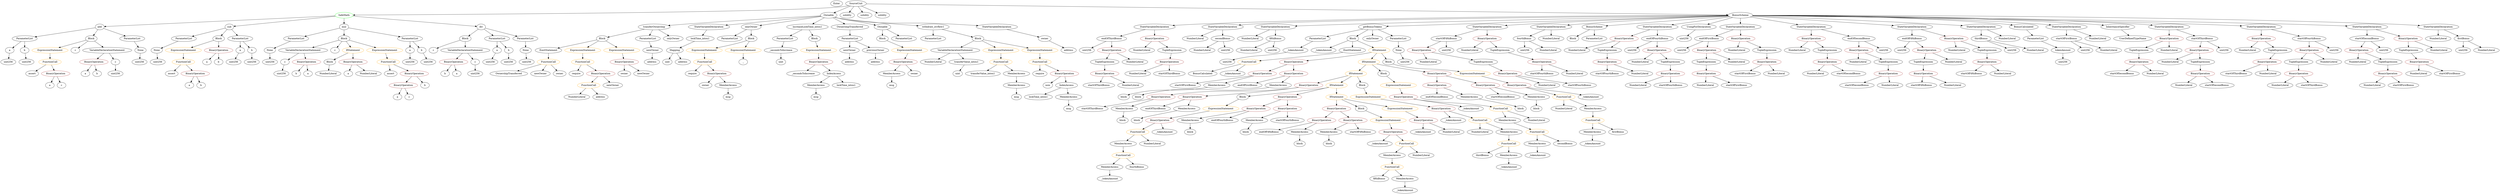 strict digraph {
	graph [bb="0,0,12849,1188"];
	node [label="\N"];
	Enter	[height=0.5,
		pos="4341.6,1170",
		width=0.83628];
	Identifier__	[color=black,
		height=0.5,
		label=_,
		pos="3858.6,810",
		width=0.75];
	VariableDeclaration_c	[color=black,
		height=0.5,
		label=c,
		pos="1480.6,810",
		width=0.75];
	ElementaryTypeName_uint256_3	[color=black,
		height=0.5,
		label=uint256,
		pos="1448.6,738",
		width=1.0442];
	VariableDeclaration_c -> ElementaryTypeName_uint256_3	[pos="e,1456.3,755.96 1473,792.41 1469.4,784.59 1465.1,775.06 1461,766.23"];
	ExpressionStatement_Unnamed_2	[color=orange,
		height=0.5,
		label=ExpressionStatement,
		pos="253.59,882",
		width=2.458];
	FunctionCall_Unnamed_2	[color=orange,
		height=0.5,
		label=FunctionCall,
		pos="253.59,810",
		width=1.6125];
	ExpressionStatement_Unnamed_2 -> FunctionCall_Unnamed_2	[pos="e,253.59,828.1 253.59,863.7 253.59,856.41 253.59,847.73 253.59,839.54"];
	BinaryOperation_Unnamed_19	[color=brown,
		height=0.5,
		label=BinaryOperation,
		pos="12132,882",
		width=1.9867];
	NumberLiteral_Unnamed_11	[color=black,
		height=0.5,
		label=NumberLiteral,
		pos="12126,810",
		width=1.765];
	BinaryOperation_Unnamed_19 -> NumberLiteral_Unnamed_11	[pos="e,12127,828.1 12130,863.7 12129,856.41 12129,847.73 12128,839.54"];
	TupleExpression_Unnamed_2	[color=black,
		height=0.5,
		label=TupleExpression,
		pos="12281,810",
		width=2.0422];
	BinaryOperation_Unnamed_19 -> TupleExpression_Unnamed_2	[pos="e,12248,826.45 12164,865.64 12186,855.55 12214,842.25 12237,831.29"];
	VariableDeclaration_endOfFifthBonus	[color=black,
		height=0.5,
		label=endOfFifthBonus,
		pos="9842.6,954",
		width=2.0976];
	ElementaryTypeName_uint256_25	[color=black,
		height=0.5,
		label=uint256,
		pos="9788.6,882",
		width=1.0442];
	VariableDeclaration_endOfFifthBonus -> ElementaryTypeName_uint256_25	[pos="e,9801.2,899.31 9829.5,936.05 9823.1,927.68 9815.1,917.4 9808,908.13"];
	BinaryOperation_Unnamed_47	[color=brown,
		height=0.5,
		label=BinaryOperation,
		pos="9915.6,882",
		width=1.9867];
	VariableDeclaration_endOfFifthBonus -> BinaryOperation_Unnamed_47	[pos="e,9898.1,899.79 9860.3,936.05 9869.1,927.54 9880.1,917.07 9889.9,907.68"];
	Parameter_None_3	[color=black,
		height=0.5,
		label=None,
		pos="718.59,882",
		width=0.85014];
	ElementaryTypeName_uint256_13	[color=black,
		height=0.5,
		label=uint256,
		pos="714.59,810",
		width=1.0442];
	Parameter_None_3 -> ElementaryTypeName_uint256_13	[pos="e,715.57,828.1 717.6,863.7 717.19,856.41 716.69,847.73 716.22,839.54"];
	Identifier_block_7	[color=black,
		height=0.5,
		label=block,
		pos="6146.6,378",
		width=0.87786];
	Identifier_a_7	[color=black,
		height=0.5,
		label=a,
		pos="234.59,666",
		width=0.75];
	TupleExpression_Unnamed_10	[color=black,
		height=0.5,
		label=TupleExpression,
		pos="11826,810",
		width=2.0422];
	BinaryOperation_Unnamed_36	[color=brown,
		height=0.5,
		label=BinaryOperation,
		pos="11826,738",
		width=1.9867];
	TupleExpression_Unnamed_10 -> BinaryOperation_Unnamed_36	[pos="e,11826,756.1 11826,791.7 11826,784.41 11826,775.73 11826,767.54"];
	Identifier_assert	[color=black,
		height=0.5,
		label=assert,
		pos="2044.6,738",
		width=0.89172];
	NumberLiteral_Unnamed_44	[color=black,
		height=0.5,
		label=NumberLiteral,
		pos="6194.6,882",
		width=1.765];
	Identifier__tokenAmount_12	[color=black,
		height=0.5,
		label=_tokenAmount,
		pos="6823.6,882",
		width=1.8343];
	ElementaryTypeName_uint_2	[color=black,
		height=0.5,
		label=uint,
		pos="4931.6,738",
		width=0.75];
	NumberLiteral_Unnamed_45	[color=black,
		height=0.5,
		label=NumberLiteral,
		pos="6152.6,954",
		width=1.765];
	NumberLiteral_Unnamed_6	[color=black,
		height=0.5,
		label=NumberLiteral,
		pos="8782.6,666",
		width=1.765];
	BinaryOperation_Unnamed_23	[color=brown,
		height=0.5,
		label=BinaryOperation,
		pos="9568.6,882",
		width=1.9867];
	NumberLiteral_Unnamed_15	[color=black,
		height=0.5,
		label=NumberLiteral,
		pos="9563.6,810",
		width=1.765];
	BinaryOperation_Unnamed_23 -> NumberLiteral_Unnamed_15	[pos="e,9564.8,828.1 9567.4,863.7 9566.8,856.41 9566.2,847.73 9565.6,839.54"];
	TupleExpression_Unnamed_4	[color=black,
		height=0.5,
		label=TupleExpression,
		pos="9718.6,810",
		width=2.0422];
	BinaryOperation_Unnamed_23 -> TupleExpression_Unnamed_4	[pos="e,9685.5,826.45 9601.5,865.64 9623.1,855.55 9651.6,842.25 9675.1,831.29"];
	VariableDeclaration_tokenAmount	[color=black,
		height=0.5,
		label=tokenAmount,
		pos="10615,882",
		width=1.6957];
	ElementaryTypeName_uint256_31	[color=black,
		height=0.5,
		label=uint256,
		pos="10615,810",
		width=1.0442];
	VariableDeclaration_tokenAmount -> ElementaryTypeName_uint256_31	[pos="e,10615,828.1 10615,863.7 10615,856.41 10615,847.73 10615,839.54"];
	MemberAccess_Unnamed_12	[color=black,
		height=0.5,
		label=MemberAccess,
		pos="7794.6,450",
		width=1.9174];
	FunctionCall_Unnamed_12	[color=orange,
		height=0.5,
		label=FunctionCall,
		pos="7940.6,378",
		width=1.6125];
	MemberAccess_Unnamed_12 -> FunctionCall_Unnamed_12	[pos="e,7910.1,393.61 7826.6,433.64 7848.2,423.31 7876.8,409.6 7899.9,398.5"];
	BinaryOperation_Unnamed_34	[color=brown,
		height=0.5,
		label=BinaryOperation,
		pos="6020.6,810",
		width=1.9867];
	NumberLiteral_Unnamed_24	[color=black,
		height=0.5,
		label=NumberLiteral,
		pos="5857.6,738",
		width=1.765];
	BinaryOperation_Unnamed_34 -> NumberLiteral_Unnamed_24	[pos="e,5891.7,753.63 5985.6,793.98 5961.2,783.5 5928.4,769.41 5902.1,758.12"];
	Identifier_startOfThirdBonus_1	[color=black,
		height=0.5,
		label=startOfThirdBonus,
		pos="6020.6,738",
		width=2.2501];
	BinaryOperation_Unnamed_34 -> Identifier_startOfThirdBonus_1	[pos="e,6020.6,756.1 6020.6,791.7 6020.6,784.41 6020.6,775.73 6020.6,767.54"];
	Identifier_endOfSecondBonus	[color=black,
		height=0.5,
		label=endOfSecondBonus,
		pos="7412.6,594",
		width=2.4026];
	Parameter_a_1	[color=black,
		height=0.5,
		label=a,
		pos="2592.6,882",
		width=0.75];
	ElementaryTypeName_uint256_4	[color=black,
		height=0.5,
		label=uint256,
		pos="2566.6,810",
		width=1.0442];
	Parameter_a_1 -> ElementaryTypeName_uint256_4	[pos="e,2572.8,827.79 2586.3,864.05 2583.5,856.4 2580,847.16 2576.8,838.56"];
	ElementaryTypeName_uint256_33	[color=black,
		height=0.5,
		label=uint256,
		pos="7258.6,810",
		width=1.0442];
	Identifier__tokenAmount_10	[color=black,
		height=0.5,
		label=_tokenAmount,
		pos="7351.6,378",
		width=1.8343];
	Identifier_fifthBonus	[color=black,
		height=0.5,
		label=fifthBonus,
		pos="7122.6,90",
		width=1.3769];
	Identifier_require_2	[color=black,
		height=0.5,
		label=require,
		pos="2991.6,738",
		width=1.0026];
	Identifier_block_4	[color=black,
		height=0.5,
		label=block,
		pos="5785.6,450",
		width=0.87786];
	Identifier__tokenAmount_5	[color=black,
		height=0.5,
		label=_tokenAmount,
		pos="7790.6,162",
		width=1.8343];
	Parameter_a_2	[color=black,
		height=0.5,
		label=a,
		pos="1236.6,882",
		width=0.75];
	ElementaryTypeName_uint256_8	[color=black,
		height=0.5,
		label=uint256,
		pos="1211.6,810",
		width=1.0442];
	Parameter_a_2 -> ElementaryTypeName_uint256_8	[pos="e,1217.6,827.79 1230.5,864.05 1227.8,856.4 1224.5,847.16 1221.4,838.56"];
	StateVariableDeclaration_Unnamed_7	[color=black,
		height=0.5,
		label=StateVariableDeclaration,
		pos="5940.6,1026",
		width=2.8184];
	VariableDeclaration_endOfThirdBonus	[color=black,
		height=0.5,
		label=endOfThirdBonus,
		pos="5731.6,954",
		width=2.1808];
	StateVariableDeclaration_Unnamed_7 -> VariableDeclaration_endOfThirdBonus	[pos="e,5774.7,969.45 5894.5,1009.6 5862.3,998.76 5819.1,984.32 5785.4,973.01"];
	BinaryOperation_Unnamed_33	[color=brown,
		height=0.5,
		label=BinaryOperation,
		pos="5940.6,954",
		width=1.9867];
	StateVariableDeclaration_Unnamed_7 -> BinaryOperation_Unnamed_33	[pos="e,5940.6,972.1 5940.6,1007.7 5940.6,1000.4 5940.6,991.73 5940.6,983.54"];
	ParameterList_Unnamed_5	[color=black,
		height=0.5,
		label=ParameterList,
		pos="937.59,954",
		width=1.7095];
	Parameter_None_2	[color=black,
		height=0.5,
		label=None,
		pos="804.59,882",
		width=0.85014];
	ParameterList_Unnamed_5 -> Parameter_None_2	[pos="e,826.81,894.69 908.73,937.81 887.59,926.68 858.88,911.57 836.96,900.04"];
	ElementaryTypeName_uint256_18	[color=black,
		height=0.5,
		label=uint256,
		pos="12259,882",
		width=1.0442];
	Parameter_b_2	[color=black,
		height=0.5,
		label=b,
		pos="1308.6,882",
		width=0.75];
	ElementaryTypeName_uint256_9	[color=black,
		height=0.5,
		label=uint256,
		pos="1304.6,810",
		width=1.0442];
	Parameter_b_2 -> ElementaryTypeName_uint256_9	[pos="e,1305.6,828.1 1307.6,863.7 1307.2,856.41 1306.7,847.73 1306.2,839.54"];
	FunctionCall_Unnamed_10	[color=orange,
		height=0.5,
		label=FunctionCall,
		pos="8234.6,450",
		width=1.6125];
	MemberAccess_Unnamed_9	[color=black,
		height=0.5,
		label=MemberAccess,
		pos="8234.6,378",
		width=1.9174];
	FunctionCall_Unnamed_10 -> MemberAccess_Unnamed_9	[pos="e,8234.6,396.1 8234.6,431.7 8234.6,424.41 8234.6,415.73 8234.6,407.54"];
	Identifier_firstBonus	[color=black,
		height=0.5,
		label=firstBonus,
		pos="8370.6,378",
		width=1.363];
	FunctionCall_Unnamed_10 -> Identifier_firstBonus	[pos="e,8342.9,393.27 8263.8,433.98 8283.9,423.63 8310.8,409.76 8332.6,398.54"];
	BinaryOperation_Unnamed_58	[color=brown,
		height=0.5,
		label=BinaryOperation,
		pos="7236.6,594",
		width=1.9867];
	Identifier__tokenAmount_2	[color=black,
		height=0.5,
		label=_tokenAmount,
		pos="7586.6,522",
		width=1.8343];
	BinaryOperation_Unnamed_58 -> Identifier__tokenAmount_2	[pos="e,7537.4,534.43 7289.7,581.67 7299,579.74 7308.6,577.78 7317.6,576 7403.6,558.99 7425.7,557.7 7511.6,540 7516.4,539 7521.4,537.94 \
7526.5,536.85"];
	FunctionCall_Unnamed_11	[color=orange,
		height=0.5,
		label=FunctionCall,
		pos="7742.6,522",
		width=1.6125];
	BinaryOperation_Unnamed_58 -> FunctionCall_Unnamed_11	[pos="e,7696.9,533.44 7288.3,581.32 7298,579.37 7308.1,577.49 7317.6,576 7469.5,552.18 7509.7,563.82 7661.6,540 7669.4,538.77 7677.6,537.29 \
7685.7,535.71"];
	ElementaryTypeName_uint_1	[color=black,
		height=0.5,
		label=uint,
		pos="4053.6,810",
		width=0.75];
	MemberAccess_Unnamed_19	[color=black,
		height=0.5,
		label=MemberAccess,
		pos="6146.6,450",
		width=1.9174];
	MemberAccess_Unnamed_19 -> Identifier_block_7	[pos="e,6146.6,396.1 6146.6,431.7 6146.6,424.41 6146.6,415.73 6146.6,407.54"];
	NumberLiteral_Unnamed_57	[color=black,
		height=0.5,
		label=NumberLiteral,
		pos="7499.6,378",
		width=1.765];
	Identifier_owner_3	[color=black,
		height=0.5,
		label=owner,
		pos="3240.6,738",
		width=0.93331];
	Block_Unnamed_15	[color=black,
		height=0.5,
		label=Block,
		pos="6428.6,594",
		width=0.90558];
	ExpressionStatement_Unnamed_14	[color=orange,
		height=0.5,
		label=ExpressionStatement,
		pos="6320.6,522",
		width=2.458];
	Block_Unnamed_15 -> ExpressionStatement_Unnamed_14	[pos="e,6346,539.49 6408,579.67 6393.2,570.03 6372.7,556.78 6355.3,545.51"];
	UserDefinedTypeName_Unnamed	[color=black,
		height=0.5,
		label=UserDefinedTypeName,
		pos="10974,954",
		width=2.7214];
	FunctionCall_Unnamed_8	[color=orange,
		height=0.5,
		label=FunctionCall,
		pos="2866.6,810",
		width=1.6125];
	Identifier_OwnershipTransferred	[color=black,
		height=0.5,
		label=OwnershipTransferred,
		pos="2638.6,738",
		width=2.6243];
	FunctionCall_Unnamed_8 -> Identifier_OwnershipTransferred	[pos="e,2686.7,753.78 2826.4,796.65 2790.6,785.68 2738,769.52 2697.5,757.09"];
	Identifier_newOwner_1	[color=black,
		height=0.5,
		label=newOwner,
		pos="2801.6,738",
		width=1.4046];
	FunctionCall_Unnamed_8 -> Identifier_newOwner_1	[pos="e,2816.9,755.47 2851.2,792.41 2843.3,783.87 2833.4,773.28 2824.6,763.79"];
	Identifier_owner_2	[color=black,
		height=0.5,
		label=owner,
		pos="2903.6,738",
		width=0.93331];
	FunctionCall_Unnamed_8 -> Identifier_owner_2	[pos="e,2894.7,755.79 2875.5,792.05 2879.7,784.14 2884.8,774.54 2889.5,765.69"];
	NumberLiteral_Unnamed_25	[color=black,
		height=0.5,
		label=NumberLiteral,
		pos="5884.6,882",
		width=1.765];
	NumberLiteral_Unnamed_41	[color=black,
		height=0.5,
		label=NumberLiteral,
		pos="10069,882",
		width=1.765];
	Identifier_endOfFifthBonus	[color=black,
		height=0.5,
		label=endOfFifthBonus,
		pos="6543.6,378",
		width=2.0976];
	Identifier_require_1	[color=black,
		height=0.5,
		label=require,
		pos="3606.6,738",
		width=1.0026];
	Identifier_lockTime_intou1_1	[color=black,
		height=0.5,
		label=lockTime_intou1,
		pos="5357.6,594",
		width=2.0422];
	BinaryOperation_Unnamed_65	[color=brown,
		height=0.5,
		label=BinaryOperation,
		pos="6498.6,522",
		width=1.9867];
	BinaryOperation_Unnamed_65 -> MemberAccess_Unnamed_19	[pos="e,6197.7,462.38 6445.5,509.67 6436.2,507.74 6426.6,505.79 6417.6,504 6332,487.04 6310.1,485.29 6224.6,468 6219.4,466.96 6214.1,465.85 \
6208.7,464.72"];
	Identifier_endOfFourthBonus	[color=black,
		height=0.5,
		label=endOfFourthBonus,
		pos="6316.6,450",
		width=2.3055];
	BinaryOperation_Unnamed_65 -> Identifier_endOfFourthBonus	[pos="e,6356.3,466.26 6460.4,506.33 6433.2,495.86 6396.4,481.69 6366.8,470.31"];
	Identifier_startOfThirdBonus	[color=black,
		height=0.5,
		label=startOfThirdBonus,
		pos="5648.6,666",
		width=2.2501];
	Parameter__tokenAmount	[color=black,
		height=0.5,
		label=_tokenAmount,
		pos="6673.6,882",
		width=1.8343];
	ElementaryTypeName_uint256_32	[color=black,
		height=0.5,
		label=uint256,
		pos="6322.6,810",
		width=1.0442];
	Parameter__tokenAmount -> ElementaryTypeName_uint256_32	[pos="e,6350.6,822.14 6624.9,869.46 6616.1,867.53 6607.1,865.63 6598.6,864 6497.4,844.6 6469.4,853.64 6369.6,828 6366.9,827.3 6364.1,826.51 \
6361.3,825.65"];
	NumberLiteral_Unnamed_54	[color=black,
		height=0.5,
		label=NumberLiteral,
		pos="7644.6,378",
		width=1.765];
	BinaryOperation_Unnamed_30	[color=brown,
		height=0.5,
		label=BinaryOperation,
		pos="11006,810",
		width=1.9867];
	Identifier_startOfSecondBonus_3	[color=black,
		height=0.5,
		label=startOfSecondBonus,
		pos="10915,738",
		width=2.4719];
	BinaryOperation_Unnamed_30 -> Identifier_startOfSecondBonus_3	[pos="e,10936,755.71 10984,792.41 10972,783.5 10958,772.36 10945,762.56"];
	NumberLiteral_Unnamed_20	[color=black,
		height=0.5,
		label=NumberLiteral,
		pos="11086,738",
		width=1.765];
	BinaryOperation_Unnamed_30 -> NumberLiteral_Unnamed_20	[pos="e,11067,755.47 11025,792.41 11035,783.61 11047,772.63 11058,762.92"];
	Identifier_startOfFourthBonus_3	[color=black,
		height=0.5,
		label=startOfFourthBonus,
		pos="7943.6,738",
		width=2.3748];
	Identifier_block_1	[color=black,
		height=0.5,
		label=block,
		pos="5889.6,594",
		width=0.87786];
	Identifier_now	[color=black,
		height=0.5,
		label=now,
		pos="5385.6,666",
		width=0.75];
	VariableDeclaration_startOfFifthBonus	[color=black,
		height=0.5,
		label=startOfFifthBonus,
		pos="7455.6,954",
		width=2.1669];
	BinaryOperation_Unnamed_43	[color=brown,
		height=0.5,
		label=BinaryOperation,
		pos="7328.6,882",
		width=1.9867];
	VariableDeclaration_startOfFifthBonus -> BinaryOperation_Unnamed_43	[pos="e,7357.2,898.74 7426.5,936.94 7408.8,927.22 7386.1,914.72 7367,904.2"];
	ElementaryTypeName_uint256_24	[color=black,
		height=0.5,
		label=uint256,
		pos="7455.6,882",
		width=1.0442];
	VariableDeclaration_startOfFifthBonus -> ElementaryTypeName_uint256_24	[pos="e,7455.6,900.1 7455.6,935.7 7455.6,928.41 7455.6,919.73 7455.6,911.54"];
	BinaryOperation_Unnamed_32	[color=brown,
		height=0.5,
		label=BinaryOperation,
		pos="5668.6,738",
		width=1.9867];
	BinaryOperation_Unnamed_32 -> Identifier_startOfThirdBonus	[pos="e,5653.5,684.1 5663.6,719.7 5661.5,712.24 5659,703.32 5656.6,694.97"];
	NumberLiteral_Unnamed_22	[color=black,
		height=0.5,
		label=NumberLiteral,
		pos="5811.6,666",
		width=1.765];
	BinaryOperation_Unnamed_32 -> NumberLiteral_Unnamed_22	[pos="e,5780.9,682.01 5700.3,721.46 5721.1,711.31 5748.4,697.95 5770.7,687.01"];
	FunctionCall_Unnamed	[color=orange,
		height=0.5,
		label=FunctionCall,
		pos="2006.6,810",
		width=1.6125];
	FunctionCall_Unnamed -> Identifier_assert	[pos="e,2035.7,755.31 2015.8,792.05 2020.1,784.03 2025.5,774.26 2030.3,765.3"];
	BinaryOperation_Unnamed_2	[color=brown,
		height=0.5,
		label=BinaryOperation,
		pos="2166.6,738",
		width=1.9867];
	FunctionCall_Unnamed -> BinaryOperation_Unnamed_2	[pos="e,2132,754.11 2039,794.83 2062.7,784.44 2095.3,770.19 2121.6,758.69"];
	ElementaryTypeName_address_2	[color=black,
		height=0.5,
		label=address,
		pos="4405.6,810",
		width=1.0996];
	NumberLiteral_Unnamed_31	[color=black,
		height=0.5,
		label=NumberLiteral,
		pos="8448.6,810",
		width=1.765];
	FunctionCall_Unnamed_18	[color=orange,
		height=0.5,
		label=FunctionCall,
		pos="7191.6,162",
		width=1.6125];
	FunctionCall_Unnamed_18 -> Identifier_fifthBonus	[pos="e,7138.8,107.47 7175.2,144.41 7166.7,135.78 7156.2,125.06 7146.7,115.5"];
	MemberAccess_Unnamed_25	[color=black,
		height=0.5,
		label=MemberAccess,
		pos="7259.6,90",
		width=1.9174];
	FunctionCall_Unnamed_18 -> MemberAccess_Unnamed_25	[pos="e,7243.1,107.96 7207.7,144.41 7215.9,135.99 7226,125.58 7235.1,116.2"];
	MemberAccess_Unnamed_13	[color=black,
		height=0.5,
		label=MemberAccess,
		pos="7939.6,306",
		width=1.9174];
	Identifier__tokenAmount_3	[color=black,
		height=0.5,
		label=_tokenAmount,
		pos="7943.6,234",
		width=1.8343];
	MemberAccess_Unnamed_13 -> Identifier__tokenAmount_3	[pos="e,7942.6,252.1 7940.6,287.7 7941,280.41 7941.5,271.73 7942,263.54"];
	NumberLiteral_Unnamed_1	[color=black,
		height=0.5,
		label=NumberLiteral,
		pos="1712.6,738",
		width=1.765];
	Identifier__tokenAmount_4	[color=black,
		height=0.5,
		label=_tokenAmount,
		pos="7507.6,450",
		width=1.8343];
	BinaryOperation_Unnamed_46	[color=brown,
		height=0.5,
		label=BinaryOperation,
		pos="7943.6,810",
		width=1.9867];
	BinaryOperation_Unnamed_46 -> Identifier_startOfFourthBonus_3	[pos="e,7943.6,756.1 7943.6,791.7 7943.6,784.41 7943.6,775.73 7943.6,767.54"];
	NumberLiteral_Unnamed_36	[color=black,
		height=0.5,
		label=NumberLiteral,
		pos="8110.6,738",
		width=1.765];
	BinaryOperation_Unnamed_46 -> NumberLiteral_Unnamed_36	[pos="e,8076,753.51 7979.4,793.98 8004.6,783.41 8038.6,769.19 8065.6,757.86"];
	ElementaryTypeName_address_4	[color=black,
		height=0.5,
		label=address,
		pos="3383.6,810",
		width=1.0996];
	BinaryOperation_Unnamed_14	[color=brown,
		height=0.5,
		label=BinaryOperation,
		pos="3240.6,810",
		width=1.9867];
	BinaryOperation_Unnamed_14 -> Identifier_owner_3	[pos="e,3240.6,756.1 3240.6,791.7 3240.6,784.41 3240.6,775.73 3240.6,767.54"];
	Identifier_newOwner_2	[color=black,
		height=0.5,
		label=newOwner,
		pos="3342.6,738",
		width=1.4046];
	BinaryOperation_Unnamed_14 -> Identifier_newOwner_2	[pos="e,3320.2,754.35 3264.5,792.59 3278.3,783.11 3295.9,771.06 3310.8,760.8"];
	NumberLiteral_Unnamed_35	[color=black,
		height=0.5,
		label=NumberLiteral,
		pos="7377.6,810",
		width=1.765];
	StateVariableDeclaration_Unnamed_13	[color=black,
		height=0.5,
		label=StateVariableDeclaration,
		pos="6295.6,1026",
		width=2.8184];
	StateVariableDeclaration_Unnamed_13 -> NumberLiteral_Unnamed_45	[pos="e,6183.5,970.11 6262.1,1008.6 6241.6,998.59 6215.4,985.73 6193.7,975.12"];
	VariableDeclaration_secondBonus	[color=black,
		height=0.5,
		label=secondBonus,
		pos="6295.6,954",
		width=1.7095];
	StateVariableDeclaration_Unnamed_13 -> VariableDeclaration_secondBonus	[pos="e,6295.6,972.1 6295.6,1007.7 6295.6,1000.4 6295.6,991.73 6295.6,983.54"];
	ElementaryTypeName_uint256_7	[color=black,
		height=0.5,
		label=uint256,
		pos="2465.6,738",
		width=1.0442];
	VariableDeclaration_lockTime_intou1	[color=black,
		height=0.5,
		label=lockTime_intou1,
		pos="3628.6,954",
		width=2.0422];
	Mapping_Unnamed	[color=black,
		height=0.5,
		label=Mapping,
		pos="3513.6,882",
		width=1.2105];
	VariableDeclaration_lockTime_intou1 -> Mapping_Unnamed	[pos="e,3537.4,897.48 3601.9,936.76 3585.6,926.84 3564.6,914.05 3547.2,903.44"];
	ContractDefinition_SafeMath	[color=green,
		height=0.5,
		label=SafeMath,
		pos="1778.6,1098",
		width=1.2798];
	FunctionDefinition_add	[color=black,
		height=0.5,
		label=add,
		pos="510.59,1026",
		width=0.75];
	ContractDefinition_SafeMath -> FunctionDefinition_add	[pos="e,537.7,1028.5 1733.1,1094.5 1533.1,1083.4 734.04,1039.3 548.99,1029.1"];
	FunctionDefinition_sub	[color=black,
		height=0.5,
		label=sub,
		pos="1177.6,1026",
		width=0.75];
	ContractDefinition_SafeMath -> FunctionDefinition_sub	[pos="e,1204.3,1030.1 1734.9,1091.9 1622,1078.8 1322.1,1043.8 1215.7,1031.4"];
	FunctionDefinition_mul	[color=black,
		height=0.5,
		label=mul,
		pos="1778.6,1026",
		width=0.75];
	ContractDefinition_SafeMath -> FunctionDefinition_mul	[pos="e,1778.6,1044.1 1778.6,1079.7 1778.6,1072.4 1778.6,1063.7 1778.6,1055.5"];
	FunctionDefinition_div	[color=black,
		height=0.5,
		label=div,
		pos="2510.6,1026",
		width=0.75];
	ContractDefinition_SafeMath -> FunctionDefinition_div	[pos="e,2484,1029.5 1823,1092.8 1955.9,1080 2349.1,1042.4 2472.9,1030.6"];
	Identifier_secondBonus	[color=black,
		height=0.5,
		label=secondBonus,
		pos="8088.6,306",
		width=1.7095];
	MemberAccess_Unnamed_22	[color=black,
		height=0.5,
		label=MemberAccess,
		pos="6862.6,378",
		width=1.9174];
	Identifier_block_8	[color=black,
		height=0.5,
		label=block,
		pos="6862.6,306",
		width=0.87786];
	MemberAccess_Unnamed_22 -> Identifier_block_8	[pos="e,6862.6,324.1 6862.6,359.7 6862.6,352.41 6862.6,343.73 6862.6,335.54"];
	VariableDeclaration_fourthBonus	[color=black,
		height=0.5,
		label=fourthBonus,
		pos="7851.6,954",
		width=1.5848];
	ElementaryTypeName_uint256_29	[color=black,
		height=0.5,
		label=uint256,
		pos="7858.6,882",
		width=1.0442];
	VariableDeclaration_fourthBonus -> ElementaryTypeName_uint256_29	[pos="e,7856.9,900.1 7853.3,935.7 7854.1,928.41 7854.9,919.73 7855.7,911.54"];
	NumberLiteral_Unnamed_48	[color=black,
		height=0.5,
		label=NumberLiteral,
		pos="7977.6,882",
		width=1.765];
	VariableDeclaration_fourthBonus -> NumberLiteral_Unnamed_48	[pos="e,7949.9,898.4 7878.9,937.81 7896.8,927.88 7920.4,914.78 7940,903.87"];
	TupleExpression_Unnamed_7	[color=black,
		height=0.5,
		label=TupleExpression,
		pos="11006,882",
		width=2.0422];
	TupleExpression_Unnamed_7 -> BinaryOperation_Unnamed_30	[pos="e,11006,828.1 11006,863.7 11006,856.41 11006,847.73 11006,839.54"];
	Identifier_a	[color=black,
		height=0.5,
		label=a,
		pos="1821.6,738",
		width=0.75];
	NumberLiteral_Unnamed_2	[color=black,
		height=0.5,
		label=NumberLiteral,
		pos="4829.6,810",
		width=1.765];
	BinaryOperation_Unnamed_45	[color=brown,
		height=0.5,
		label=BinaryOperation,
		pos="7667.6,954",
		width=1.9867];
	NumberLiteral_Unnamed_37	[color=black,
		height=0.5,
		label=NumberLiteral,
		pos="7574.6,882",
		width=1.765];
	BinaryOperation_Unnamed_45 -> NumberLiteral_Unnamed_37	[pos="e,7596.2,899.23 7645.6,936.41 7633.5,927.37 7618.5,916.03 7605.3,906.13"];
	TupleExpression_Unnamed_15	[color=black,
		height=0.5,
		label=TupleExpression,
		pos="7729.6,882",
		width=2.0422];
	BinaryOperation_Unnamed_45 -> TupleExpression_Unnamed_15	[pos="e,7714.7,899.79 7682.6,936.05 7690,927.71 7699,917.49 7707.2,908.25"];
	Identifier_startOfFirstBonus_1	[color=black,
		height=0.5,
		label=startOfFirstBonus,
		pos="8978.6,738",
		width=2.1531];
	VariableDeclaration_thirdBonus	[color=black,
		height=0.5,
		label=thirdBonus,
		pos="10202,954",
		width=1.4323];
	ElementaryTypeName_uint256_28	[color=black,
		height=0.5,
		label=uint256,
		pos="10353,882",
		width=1.0442];
	VariableDeclaration_thirdBonus -> ElementaryTypeName_uint256_28	[pos="e,10326,895.11 10232,939 10256,927.71 10290,911.79 10316,899.81"];
	NumberLiteral_Unnamed_46	[color=black,
		height=0.5,
		label=NumberLiteral,
		pos="10472,882",
		width=1.765];
	VariableDeclaration_thirdBonus -> NumberLiteral_Unnamed_46	[pos="e,10425,894.4 10241,941.77 10248,939.81 10255,937.82 10262,936 10313,922.25 10372,907.52 10414,897.09"];
	BinaryOperation_Unnamed_25	[color=brown,
		height=0.5,
		label=BinaryOperation,
		pos="9321.6,954",
		width=1.9867];
	NumberLiteral_Unnamed_17	[color=black,
		height=0.5,
		label=NumberLiteral,
		pos="9250.6,882",
		width=1.765];
	BinaryOperation_Unnamed_25 -> NumberLiteral_Unnamed_17	[pos="e,9267.6,899.79 9304.4,936.05 9295.8,927.54 9285.1,917.07 9275.6,907.68"];
	TupleExpression_Unnamed_5	[color=black,
		height=0.5,
		label=TupleExpression,
		pos="9405.6,882",
		width=2.0422];
	BinaryOperation_Unnamed_25 -> TupleExpression_Unnamed_5	[pos="e,9385.5,899.71 9341.5,936.41 9352.1,927.58 9365.3,916.57 9377,906.84"];
	ExpressionStatement_Unnamed_12	[color=orange,
		height=0.5,
		label=ExpressionStatement,
		pos="7188.6,666",
		width=2.458];
	ExpressionStatement_Unnamed_12 -> BinaryOperation_Unnamed_58	[pos="e,7224.9,612.1 7200.5,647.7 7205.9,639.81 7212.4,630.3 7218.4,621.55"];
	ContractDefinition_Ownable	[color=black,
		height=0.5,
		label=Ownable,
		pos="4297.6,1098",
		width=1.2105];
	FunctionDefinition_transferOwnership	[color=black,
		height=0.5,
		label=transferOwnership,
		pos="3438.6,1026",
		width=2.1947];
	ContractDefinition_Ownable -> FunctionDefinition_transferOwnership	[pos="e,3503.6,1036.5 4254.5,1094.8 4141.3,1088.9 3826,1071.1 3564.6,1044 3548.4,1042.3 3531.2,1040.2 3514.8,1038.1"];
	StateVariableDeclaration_Unnamed_1	[color=black,
		height=0.5,
		label=StateVariableDeclaration,
		pos="3674.6,1026",
		width=2.8184];
	ContractDefinition_Ownable -> StateVariableDeclaration_Unnamed_1	[pos="e,3758.7,1036.4 4255.7,1092.3 4157.1,1081.2 3907.9,1053.2 3770.1,1037.7"];
	ModifierDefinition_onlyOwner	[color=black,
		height=0.5,
		label=onlyOwner,
		pos="3893.6,1026",
		width=1.4323];
	ContractDefinition_Ownable -> ModifierDefinition_onlyOwner	[pos="e,3939,1034.9 4257.7,1090.1 4185.6,1077.6 4033.1,1051.2 3950.2,1036.8"];
	FunctionDefinition_increaseLockTime_intou1	[color=black,
		height=0.5,
		label=increaseLockTime_intou1,
		pos="4188.6,1026",
		width=2.9709];
	ContractDefinition_Ownable -> FunctionDefinition_increaseLockTime_intou1	[pos="e,4214.9,1043.9 4274.7,1082.3 4260.1,1072.9 4240.9,1060.6 4224.3,1049.9"];
	EventDefinition_OwnershipTransferred	[color=black,
		height=0.5,
		label=OwnershipTransferred,
		pos="4407.6,1026",
		width=2.6243];
	ContractDefinition_Ownable -> EventDefinition_OwnershipTransferred	[pos="e,4381.5,1043.6 4320.7,1082.3 4335.5,1072.9 4355.1,1060.4 4371.9,1049.7"];
	FunctionDefinition_Ownable	[color=black,
		height=0.5,
		label=Ownable,
		pos="4570.6,1026",
		width=1.2105];
	ContractDefinition_Ownable -> FunctionDefinition_Ownable	[pos="e,4535.8,1037.2 4330.5,1085.7 4336.8,1083.7 4343.4,1081.7 4349.6,1080 4420.3,1060.6 4439.5,1062 4510.6,1044 4515.2,1042.8 4520,1041.6 \
4524.8,1040.3"];
	FunctionDefinition_withdraw_ovrflow1	[color=black,
		height=0.5,
		label=withdraw_ovrflow1,
		pos="4938.6,1026",
		width=2.3055];
	ContractDefinition_Ownable -> FunctionDefinition_withdraw_ovrflow1	[pos="e,4859.6,1031.9 4329.5,1085.3 4336,1083.3 4343,1081.4 4349.6,1080 4442.4,1060.9 4707.7,1041.8 4848.4,1032.6"];
	StateVariableDeclaration_Unnamed	[color=black,
		height=0.5,
		label=StateVariableDeclaration,
		pos="5378.6,1026",
		width=2.8184];
	ContractDefinition_Ownable -> StateVariableDeclaration_Unnamed	[pos="e,5282.1,1031.8 4329.1,1085.2 4335.8,1083.1 4342.9,1081.2 4349.6,1080 4360.8,1077.9 5008.9,1045.4 5270.7,1032.4"];
	ParameterList_Unnamed_6	[color=black,
		height=0.5,
		label=ParameterList,
		pos="120.59,954",
		width=1.7095];
	FunctionDefinition_add -> ParameterList_Unnamed_6	[pos="e,172.16,964.26 484.7,1020.4 423.89,1009.4 270.52,981.91 183.47,966.29"];
	Block_Unnamed_4	[color=black,
		height=0.5,
		label=Block,
		pos="468.59,954",
		width=0.90558];
	FunctionDefinition_add -> Block_Unnamed_4	[pos="e,478.57,971.63 500.85,1008.8 495.99,1000.7 489.99,990.66 484.49,981.49"];
	ParameterList_Unnamed_7	[color=black,
		height=0.5,
		label=ParameterList,
		pos="676.59,954",
		width=1.7095];
	FunctionDefinition_add -> ParameterList_Unnamed_7	[pos="e,642.48,969.38 532.98,1015.6 558.26,1004.9 600.05,987.28 632.04,973.78"];
	NumberLiteral_Unnamed_26	[color=black,
		height=0.5,
		label=NumberLiteral,
		pos="11778,666",
		width=1.765];
	BinaryOperation_Unnamed_36 -> NumberLiteral_Unnamed_26	[pos="e,11789,683.79 11814,720.05 11808,711.97 11802,702.12 11795,693.11"];
	Identifier_startOfThirdBonus_2	[color=black,
		height=0.5,
		label=startOfThirdBonus,
		pos="11941,666",
		width=2.2501];
	BinaryOperation_Unnamed_36 -> Identifier_startOfThirdBonus_2	[pos="e,11914,683.23 11852,720.94 11867,711.49 11887,699.41 11904,689.08"];
	ExpressionStatement_Unnamed_4	[color=orange,
		height=0.5,
		label=ExpressionStatement,
		pos="4248.6,882",
		width=2.458];
	BinaryOperation_Unnamed_10	[color=brown,
		height=0.5,
		label=BinaryOperation,
		pos="4248.6,810",
		width=1.9867];
	ExpressionStatement_Unnamed_4 -> BinaryOperation_Unnamed_10	[pos="e,4248.6,828.1 4248.6,863.7 4248.6,856.41 4248.6,847.73 4248.6,839.54"];
	ElementaryTypeName_uint256_21	[color=black,
		height=0.5,
		label=uint256,
		pos="5604.6,882",
		width=1.0442];
	ElementaryTypeName_uint256_17	[color=black,
		height=0.5,
		label=uint256,
		pos="8660.6,882",
		width=1.0442];
	VariableDeclaration_startOfFirstBonus	[color=black,
		height=0.5,
		label=startOfFirstBonus,
		pos="10635,954",
		width=2.1531];
	ElementaryTypeName_uint256_16	[color=black,
		height=0.5,
		label=uint256,
		pos="10732,882",
		width=1.0442];
	VariableDeclaration_startOfFirstBonus -> ElementaryTypeName_uint256_16	[pos="e,10711,897.57 10658,936.41 10671,926.73 10688,914.41 10702,904.05"];
	NumberLiteral_Unnamed_4	[color=black,
		height=0.5,
		label=NumberLiteral,
		pos="10851,882",
		width=1.765];
	VariableDeclaration_startOfFirstBonus -> NumberLiteral_Unnamed_4	[pos="e,10810,896.17 10679,938.75 10714,927.4 10763,911.49 10799,899.57"];
	EmitStatement_Unnamed	[color=black,
		height=0.5,
		label=EmitStatement,
		pos="2866.6,882",
		width=1.7788];
	EmitStatement_Unnamed -> FunctionCall_Unnamed_8	[pos="e,2866.6,828.1 2866.6,863.7 2866.6,856.41 2866.6,847.73 2866.6,839.54"];
	Identifier_startOfFifthBonus	[color=black,
		height=0.5,
		label=startOfFifthBonus,
		pos="9888.6,666",
		width=2.1669];
	BinaryOperation_Unnamed_3	[color=brown,
		height=0.5,
		label=BinaryOperation,
		pos="2107.6,666",
		width=1.9867];
	Identifier_a_2	[color=black,
		height=0.5,
		label=a,
		pos="2071.6,594",
		width=0.75];
	BinaryOperation_Unnamed_3 -> Identifier_a_2	[pos="e,2079.9,611.14 2098.7,647.7 2094.6,639.75 2089.7,630.16 2085.1,621.34"];
	Identifier_c	[color=black,
		height=0.5,
		label=c,
		pos="2143.6,594",
		width=0.75];
	BinaryOperation_Unnamed_3 -> Identifier_c	[pos="e,2135.3,611.14 2116.5,647.7 2120.6,639.75 2125.5,630.16 2130,621.34"];
	NumberLiteral_Unnamed_10	[color=black,
		height=0.5,
		label=NumberLiteral,
		pos="12170,666",
		width=1.765];
	NumberLiteral_Unnamed_18	[color=black,
		height=0.5,
		label=NumberLiteral,
		pos="11233,666",
		width=1.765];
	Identifier_assert_2	[color=black,
		height=0.5,
		label=assert,
		pos="148.59,738",
		width=0.89172];
	TupleExpression_Unnamed_8	[color=black,
		height=0.5,
		label=TupleExpression,
		pos="5668.6,810",
		width=2.0422];
	TupleExpression_Unnamed_8 -> BinaryOperation_Unnamed_32	[pos="e,5668.6,756.1 5668.6,791.7 5668.6,784.41 5668.6,775.73 5668.6,767.54"];
	MemberAccess_Unnamed_18	[color=black,
		height=0.5,
		label=MemberAccess,
		pos="6486.6,450",
		width=1.9174];
	Identifier_block_6	[color=black,
		height=0.5,
		label=block,
		pos="6418.6,378",
		width=0.87786];
	MemberAccess_Unnamed_18 -> Identifier_block_6	[pos="e,6433.5,394.36 6470.1,432.05 6461.5,423.17 6450.8,412.14 6441.4,402.45"];
	NumberLiteral_Unnamed_53	[color=black,
		height=0.5,
		label=NumberLiteral,
		pos="7945.6,450",
		width=1.765];
	StateVariableDeclaration_Unnamed_16	[color=black,
		height=0.5,
		label=StateVariableDeclaration,
		pos="6569.6,1026",
		width=2.8184];
	NumberLiteral_Unnamed_51	[color=black,
		height=0.5,
		label=NumberLiteral,
		pos="6438.6,954",
		width=1.765];
	StateVariableDeclaration_Unnamed_16 -> NumberLiteral_Unnamed_51	[pos="e,6467.2,970.27 6538.5,1008.4 6520.2,998.61 6496.8,986.12 6477.3,975.68"];
	VariableDeclaration_fifthBonus	[color=black,
		height=0.5,
		label=fifthBonus,
		pos="6569.6,954",
		width=1.3769];
	StateVariableDeclaration_Unnamed_16 -> VariableDeclaration_fifthBonus	[pos="e,6569.6,972.1 6569.6,1007.7 6569.6,1000.4 6569.6,991.73 6569.6,983.54"];
	NumberLiteral_Unnamed_21	[color=black,
		height=0.5,
		label=NumberLiteral,
		pos="11161,882",
		width=1.765];
	Block_Unnamed_2	[color=black,
		height=0.5,
		label=Block,
		pos="2428.6,954",
		width=0.90558];
	Identifier_c_2	[color=black,
		height=0.5,
		label=c,
		pos="2264.6,882",
		width=0.75];
	Block_Unnamed_2 -> Identifier_c_2	[pos="e,2286.2,893.42 2402.9,942.8 2377,932.39 2335.8,915.58 2300.6,900 2299.3,899.42 2297.9,898.82 2296.6,898.21"];
	VariableDeclarationStatement_Unnamed_1	[color=black,
		height=0.5,
		label=VariableDeclarationStatement,
		pos="2428.6,882",
		width=3.3174];
	Block_Unnamed_2 -> VariableDeclarationStatement_Unnamed_1	[pos="e,2428.6,900.1 2428.6,935.7 2428.6,928.41 2428.6,919.73 2428.6,911.54"];
	ParameterList_Unnamed_1	[color=black,
		height=0.5,
		label=ParameterList,
		pos="1507.6,954",
		width=1.7095];
	Parameter_None	[color=black,
		height=0.5,
		label=None,
		pos="1397.6,882",
		width=0.85014];
	ParameterList_Unnamed_1 -> Parameter_None	[pos="e,1417.7,895.78 1482.6,937.12 1466.2,926.66 1444.6,912.93 1427.3,901.91"];
	NumberLiteral_Unnamed_30	[color=black,
		height=0.5,
		label=NumberLiteral,
		pos="8437.6,666",
		width=1.765];
	BinaryOperation_Unnamed_63	[color=brown,
		height=0.5,
		label=BinaryOperation,
		pos="6659.6,594",
		width=1.9867];
	BinaryOperation_Unnamed_63 -> BinaryOperation_Unnamed_65	[pos="e,6533.3,538.11 6625.1,577.98 6601.3,567.64 6569.4,553.79 6543.6,542.58"];
	BinaryOperation_Unnamed_64	[color=brown,
		height=0.5,
		label=BinaryOperation,
		pos="6659.6,522",
		width=1.9867];
	BinaryOperation_Unnamed_63 -> BinaryOperation_Unnamed_64	[pos="e,6659.6,540.1 6659.6,575.7 6659.6,568.41 6659.6,559.73 6659.6,551.54"];
	NumberLiteral_Unnamed_3	[color=black,
		height=0.5,
		label=NumberLiteral,
		pos="2992.6,594",
		width=1.765];
	NumberLiteral_Unnamed_27	[color=black,
		height=0.5,
		label=NumberLiteral,
		pos="11981,810",
		width=1.765];
	Parameter_newOwner	[color=black,
		height=0.5,
		label=newOwner,
		pos="3389.6,882",
		width=1.4046];
	Parameter_newOwner -> ElementaryTypeName_address_4	[pos="e,3385.1,828.1 3388.1,863.7 3387.5,856.41 3386.7,847.73 3386,839.54"];
	BinaryOperation_Unnamed_57	[color=brown,
		height=0.5,
		label=BinaryOperation,
		pos="7412.6,666",
		width=1.9867];
	BinaryOperation_Unnamed_57 -> Identifier_endOfSecondBonus	[pos="e,7412.6,612.1 7412.6,647.7 7412.6,640.41 7412.6,631.73 7412.6,623.54"];
	MemberAccess_Unnamed_11	[color=black,
		height=0.5,
		label=MemberAccess,
		pos="7586.6,594",
		width=1.9174];
	BinaryOperation_Unnamed_57 -> MemberAccess_Unnamed_11	[pos="e,7550,609.7 7449.5,650.15 7475.8,639.59 7511.3,625.3 7539.6,613.91"];
	TupleExpression_Unnamed_3	[color=black,
		height=0.5,
		label=TupleExpression,
		pos="12388,882",
		width=2.0422];
	BinaryOperation_Unnamed_22	[color=brown,
		height=0.5,
		label=BinaryOperation,
		pos="12444,810",
		width=1.9867];
	TupleExpression_Unnamed_3 -> BinaryOperation_Unnamed_22	[pos="e,12430,827.79 12401,864.05 12408,855.8 12416,845.7 12423,836.54"];
	MemberAccess_Unnamed_16	[color=black,
		height=0.5,
		label=MemberAccess,
		pos="7795.6,378",
		width=1.9174];
	FunctionCall_Unnamed_14	[color=orange,
		height=0.5,
		label=FunctionCall,
		pos="7790.6,306",
		width=1.6125];
	MemberAccess_Unnamed_16 -> FunctionCall_Unnamed_14	[pos="e,7791.8,324.1 7794.4,359.7 7793.8,352.41 7793.2,343.73 7792.6,335.54"];
	FunctionDefinition_getBonusTokens	[color=black,
		height=0.5,
		label=getBonusTokens,
		pos="7074.6,1026",
		width=2.0422];
	ParameterList_Unnamed_16	[color=black,
		height=0.5,
		label=ParameterList,
		pos="6788.6,954",
		width=1.7095];
	FunctionDefinition_getBonusTokens -> ParameterList_Unnamed_16	[pos="e,6834.7,966.28 7023.8,1012.6 6973.8,1000.3 6897.7,981.71 6845.7,968.98"];
	Block_Unnamed_11	[color=black,
		height=0.5,
		label=Block,
		pos="6971.6,954",
		width=0.90558];
	FunctionDefinition_getBonusTokens -> Block_Unnamed_11	[pos="e,6991.4,968.49 7050.4,1008.6 7035.6,998.48 7016.4,985.46 7000.7,974.79"];
	ModifierInvocation_onlyOwner_1	[color=black,
		height=0.5,
		label=onlyOwner,
		pos="7074.6,954",
		width=1.4323];
	FunctionDefinition_getBonusTokens -> ModifierInvocation_onlyOwner_1	[pos="e,7074.6,972.1 7074.6,1007.7 7074.6,1000.4 7074.6,991.73 7074.6,983.54"];
	ParameterList_Unnamed_17	[color=black,
		height=0.5,
		label=ParameterList,
		pos="7207.6,954",
		width=1.7095];
	FunctionDefinition_getBonusTokens -> ParameterList_Unnamed_17	[pos="e,7178.9,970.1 7104.8,1009.1 7123.8,999.11 7148.5,986.09 7169,975.34"];
	ElementaryTypeName_uint256_12	[color=black,
		height=0.5,
		label=uint256,
		pos="130.59,810",
		width=1.0442];
	NumberLiteral_Unnamed_23	[color=black,
		height=0.5,
		label=NumberLiteral,
		pos="5823.6,810",
		width=1.765];
	ElementaryTypeName_uint256_15	[color=black,
		height=0.5,
		label=uint256,
		pos="8679.6,954",
		width=1.0442];
	StateVariableDeclaration_Unnamed_10	[color=black,
		height=0.5,
		label=StateVariableDeclaration,
		pos="7667.6,1026",
		width=2.8184];
	StateVariableDeclaration_Unnamed_10 -> VariableDeclaration_startOfFifthBonus	[pos="e,7499.1,969.37 7621.1,1009.6 7588.3,998.82 7544.3,984.29 7509.9,972.94"];
	StateVariableDeclaration_Unnamed_10 -> BinaryOperation_Unnamed_45	[pos="e,7667.6,972.1 7667.6,1007.7 7667.6,1000.4 7667.6,991.73 7667.6,983.54"];
	Parameter_a	[color=black,
		height=0.5,
		label=a,
		pos="2120.6,882",
		width=0.75];
	ElementaryTypeName_uint256	[color=black,
		height=0.5,
		label=uint256,
		pos="2120.6,810",
		width=1.0442];
	Parameter_a -> ElementaryTypeName_uint256	[pos="e,2120.6,828.1 2120.6,863.7 2120.6,856.41 2120.6,847.73 2120.6,839.54"];
	Identifier_msg_1	[color=black,
		height=0.5,
		label=msg,
		pos="4296.6,594",
		width=0.75];
	TupleExpression_Unnamed_9	[color=black,
		height=0.5,
		label=TupleExpression,
		pos="6039.6,882",
		width=2.0422];
	TupleExpression_Unnamed_9 -> BinaryOperation_Unnamed_34	[pos="e,6025.2,828.1 6034.9,863.7 6032.9,856.24 6030.4,847.32 6028.2,838.97"];
	BinaryOperation_Unnamed_27	[color=brown,
		height=0.5,
		label=BinaryOperation,
		pos="11314,882",
		width=1.9867];
	NumberLiteral_Unnamed_19	[color=black,
		height=0.5,
		label=NumberLiteral,
		pos="11164,810",
		width=1.765];
	BinaryOperation_Unnamed_27 -> NumberLiteral_Unnamed_19	[pos="e,11196,825.97 11281,865.64 11259,855.37 11230,841.76 11206,830.69"];
	TupleExpression_Unnamed_6	[color=black,
		height=0.5,
		label=TupleExpression,
		pos="11319,810",
		width=2.0422];
	BinaryOperation_Unnamed_27 -> TupleExpression_Unnamed_6	[pos="e,11317,828.1 11315,863.7 11315,856.41 11316,847.73 11317,839.54"];
	ElementaryTypeName_uint	[color=black,
		height=0.5,
		label=uint,
		pos="3468.6,810",
		width=0.75];
	Mapping_Unnamed -> ElementaryTypeName_uint	[pos="e,3478.9,826.99 3502.9,864.41 3497.6,856.1 3491,845.85 3485,836.56"];
	ElementaryTypeName_address_3	[color=black,
		height=0.5,
		label=address,
		pos="3553.6,810",
		width=1.0996];
	Mapping_Unnamed -> ElementaryTypeName_address_3	[pos="e,3544,827.79 3523.3,864.05 3527.8,856.14 3533.3,846.54 3538.3,837.69"];
	Identifier_startOfFirstBonus	[color=black,
		height=0.5,
		label=startOfFirstBonus,
		pos="8941.6,666",
		width=2.1531];
	BinaryOperation_Unnamed_69	[color=brown,
		height=0.5,
		label=BinaryOperation,
		pos="6834.6,450",
		width=1.9867];
	BinaryOperation_Unnamed_69 -> Identifier_endOfFifthBonus	[pos="e,6595.3,391.44 6784.2,436.89 6734.9,425.01 6659.5,406.88 6606.3,394.08"];
	MemberAccess_Unnamed_23	[color=black,
		height=0.5,
		label=MemberAccess,
		pos="6706.6,378",
		width=1.9174];
	BinaryOperation_Unnamed_69 -> MemberAccess_Unnamed_23	[pos="e,6735.5,394.82 6805.5,433.12 6787.8,423.41 6764.9,410.86 6745.5,400.3"];
	BinaryOperation_Unnamed_52	[color=brown,
		height=0.5,
		label=BinaryOperation,
		pos="6507.6,738",
		width=1.9867];
	Identifier_startOfFirstBonus_4	[color=black,
		height=0.5,
		label=startOfFirstBonus,
		pos="6107.6,666",
		width=2.1531];
	BinaryOperation_Unnamed_52 -> Identifier_startOfFirstBonus_4	[pos="e,6164.6,678.48 6454.9,725.53 6445.5,723.6 6435.8,721.68 6426.6,720 6323.9,701.28 6297.4,702.01 6194.6,684 6188.5,682.94 6182.2,\
681.79 6175.9,680.62"];
	MemberAccess_Unnamed_6	[color=black,
		height=0.5,
		label=MemberAccess,
		pos="6272.6,666",
		width=1.9174];
	BinaryOperation_Unnamed_52 -> MemberAccess_Unnamed_6	[pos="e,6316.7,680.13 6462.6,723.59 6424.1,712.13 6368.7,695.62 6327.6,683.38"];
	StateVariableDeclaration_Unnamed_15	[color=black,
		height=0.5,
		label=StateVariableDeclaration,
		pos="7990.6,1026",
		width=2.8184];
	StateVariableDeclaration_Unnamed_15 -> VariableDeclaration_fourthBonus	[pos="e,7880.7,969.64 7958,1008.6 7937.9,998.45 7911.9,985.37 7890.7,974.68"];
	NumberLiteral_Unnamed_49	[color=black,
		height=0.5,
		label=NumberLiteral,
		pos="7990.6,954",
		width=1.765];
	StateVariableDeclaration_Unnamed_15 -> NumberLiteral_Unnamed_49	[pos="e,7990.6,972.1 7990.6,1007.7 7990.6,1000.4 7990.6,991.73 7990.6,983.54"];
	FunctionCall_Unnamed_7	[color=orange,
		height=0.5,
		label=FunctionCall,
		pos="3053.6,666",
		width=1.6125];
	FunctionCall_Unnamed_7 -> NumberLiteral_Unnamed_3	[pos="e,3007.4,611.96 3039.1,648.41 3031.9,640.08 3022.9,629.8 3014.8,620.49"];
	ElementaryTypeName_address_5	[color=black,
		height=0.5,
		label=address,
		pos="3113.6,594",
		width=1.0996];
	FunctionCall_Unnamed_7 -> ElementaryTypeName_address_5	[pos="e,3099.9,610.99 3067.8,648.41 3075.2,639.83 3084.3,629.19 3092.4,619.67"];
	ExpressionStatement_Unnamed_9	[color=orange,
		height=0.5,
		label=ExpressionStatement,
		pos="3037.6,882",
		width=2.458];
	FunctionCall_Unnamed_6	[color=orange,
		height=0.5,
		label=FunctionCall,
		pos="3037.6,810",
		width=1.6125];
	ExpressionStatement_Unnamed_9 -> FunctionCall_Unnamed_6	[pos="e,3037.6,828.1 3037.6,863.7 3037.6,856.41 3037.6,847.73 3037.6,839.54"];
	NumberLiteral_Unnamed_12	[color=black,
		height=0.5,
		label=NumberLiteral,
		pos="12439,738",
		width=1.765];
	BinaryOperation_Unnamed_22 -> NumberLiteral_Unnamed_12	[pos="e,12440,756.1 12442,791.7 12442,784.41 12441,775.73 12441,767.54"];
	Identifier_startOfFirstBonus_3	[color=black,
		height=0.5,
		label=startOfFirstBonus,
		pos="12598,738",
		width=2.1531];
	BinaryOperation_Unnamed_22 -> Identifier_startOfFirstBonus_3	[pos="e,12563,754.52 12477,793.81 12499,783.69 12529,770.27 12553,759.24"];
	BinaryOperation_Unnamed_29	[color=brown,
		height=0.5,
		label=BinaryOperation,
		pos="11161,954",
		width=1.9867];
	BinaryOperation_Unnamed_29 -> TupleExpression_Unnamed_7	[pos="e,11040,898.4 11127,937.81 11104,927.65 11075,914.18 11050,903.13"];
	BinaryOperation_Unnamed_29 -> NumberLiteral_Unnamed_21	[pos="e,11161,900.1 11161,935.7 11161,928.41 11161,919.73 11161,911.54"];
	Identifier_BonusCalculated	[color=black,
		height=0.5,
		label=BonusCalculated,
		pos="6193.6,738",
		width=2.0422];
	NumberLiteral_Unnamed_5	[color=black,
		height=0.5,
		label=NumberLiteral,
		pos="10794,954",
		width=1.765];
	Identifier_startOfSecondBonus	[color=black,
		height=0.5,
		label=startOfSecondBonus,
		pos="9550.6,666",
		width=2.4719];
	Identifier_owner_1	[color=black,
		height=0.5,
		label=owner,
		pos="3671.6,666",
		width=0.93331];
	BinaryOperation_Unnamed_13	[color=brown,
		height=0.5,
		label=BinaryOperation,
		pos="3117.6,738",
		width=1.9867];
	BinaryOperation_Unnamed_13 -> FunctionCall_Unnamed_7	[pos="e,3068.9,683.79 3102.1,720.05 3094.5,711.71 3085.1,701.49 3076.7,692.25"];
	Identifier_newOwner	[color=black,
		height=0.5,
		label=newOwner,
		pos="3180.6,666",
		width=1.4046];
	BinaryOperation_Unnamed_13 -> Identifier_newOwner	[pos="e,3165.9,683.31 3132.8,720.05 3140.5,711.59 3149.8,701.19 3158.2,691.84"];
	BinaryOperation_Unnamed_26	[color=brown,
		height=0.5,
		label=BinaryOperation,
		pos="9405.6,810",
		width=1.9867];
	NumberLiteral_Unnamed_16	[color=black,
		height=0.5,
		label=NumberLiteral,
		pos="9339.6,738",
		width=1.765];
	BinaryOperation_Unnamed_26 -> NumberLiteral_Unnamed_16	[pos="e,9355.4,755.79 9389.6,792.05 9381.7,783.63 9371.9,773.28 9363.1,763.97"];
	Identifier_startOfSecondBonus_1	[color=black,
		height=0.5,
		label=startOfSecondBonus,
		pos="9510.6,738",
		width=2.4719];
	BinaryOperation_Unnamed_26 -> Identifier_startOfSecondBonus_1	[pos="e,9485.6,755.63 9429.9,792.76 9443.7,783.62 9461,772.05 9476.1,761.99"];
	BinaryOperation_Unnamed_53	[color=brown,
		height=0.5,
		label=BinaryOperation,
		pos="6668.6,738",
		width=1.9867];
	Identifier_endOfFirstBonus	[color=black,
		height=0.5,
		label=endOfFirstBonus,
		pos="6434.6,666",
		width=2.0838];
	BinaryOperation_Unnamed_53 -> Identifier_endOfFirstBonus	[pos="e,6480.1,680.61 6623.8,723.59 6585.9,712.28 6531.6,696.03 6490.9,683.85"];
	MemberAccess_Unnamed_7	[color=black,
		height=0.5,
		label=MemberAccess,
		pos="6596.6,666",
		width=1.9174];
	BinaryOperation_Unnamed_53 -> MemberAccess_Unnamed_7	[pos="e,6613.9,683.79 6651.2,720.05 6642.4,711.54 6631.6,701.07 6622,691.68"];
	ParameterList_Unnamed_10	[color=black,
		height=0.5,
		label=ParameterList,
		pos="4079.6,954",
		width=1.7095];
	Parameter__secondsToIncrease	[color=black,
		height=0.5,
		label=_secondsToIncrease,
		pos="4053.6,882",
		width=2.458];
	ParameterList_Unnamed_10 -> Parameter__secondsToIncrease	[pos="e,4059.9,900.1 4073.2,935.7 4070.4,928.15 4067,919.12 4063.9,910.68"];
	ElementaryTypeName_uint256_20	[color=black,
		height=0.5,
		label=uint256,
		pos="11441,882",
		width=1.0442];
	TupleExpression_Unnamed	[color=black,
		height=0.5,
		label=TupleExpression,
		pos="8784.6,810",
		width=2.0422];
	BinaryOperation_Unnamed_16	[color=brown,
		height=0.5,
		label=BinaryOperation,
		pos="8784.6,738",
		width=1.9867];
	TupleExpression_Unnamed -> BinaryOperation_Unnamed_16	[pos="e,8784.6,756.1 8784.6,791.7 8784.6,784.41 8784.6,775.73 8784.6,767.54"];
	VariableDeclaration_endOfThirdBonus -> ElementaryTypeName_uint256_21	[pos="e,5628.5,896.17 5702.5,936.94 5683.4,926.42 5658.4,912.64 5638.4,901.64"];
	BinaryOperation_Unnamed_31	[color=brown,
		height=0.5,
		label=BinaryOperation,
		pos="5731.6,882",
		width=1.9867];
	VariableDeclaration_endOfThirdBonus -> BinaryOperation_Unnamed_31	[pos="e,5731.6,900.1 5731.6,935.7 5731.6,928.41 5731.6,919.73 5731.6,911.54"];
	NumberLiteral_Unnamed_9	[color=black,
		height=0.5,
		label=NumberLiteral,
		pos="8940.6,882",
		width=1.765];
	Identifier_startOfFourthBonus_1	[color=black,
		height=0.5,
		label=startOfFourthBonus,
		pos="8277.6,738",
		width=2.3748];
	Identifier__tokenAmount_1	[color=black,
		height=0.5,
		label=_tokenAmount,
		pos="8234.6,306",
		width=1.8343];
	MemberAccess_Unnamed_9 -> Identifier__tokenAmount_1	[pos="e,8234.6,324.1 8234.6,359.7 8234.6,352.41 8234.6,343.73 8234.6,335.54"];
	NumberLiteral_Unnamed_8	[color=black,
		height=0.5,
		label=NumberLiteral,
		pos="9137.6,738",
		width=1.765];
	Identifier_block_9	[color=black,
		height=0.5,
		label=block,
		pos="6706.6,306",
		width=0.87786];
	MemberAccess_Unnamed_23 -> Identifier_block_9	[pos="e,6706.6,324.1 6706.6,359.7 6706.6,352.41 6706.6,343.73 6706.6,335.54"];
	Identifier_b_2	[color=black,
		height=0.5,
		label=b,
		pos="2284.6,738",
		width=0.75];
	Identifier_require	[color=black,
		height=0.5,
		label=require,
		pos="5362.6,738",
		width=1.0026];
	PragmaDirective_solidity_2	[color=black,
		height=0.5,
		label=solidity,
		pos="4396.6,1098",
		width=1.0442];
	Block_Unnamed_9	[color=black,
		height=0.5,
		label=Block,
		pos="3134.6,954",
		width=0.90558];
	FunctionDefinition_transferOwnership -> Block_Unnamed_9	[pos="e,3164.2,961.81 3384.6,1012.6 3324.7,998.77 3229.3,976.81 3175.3,964.38"];
	ParameterList_Unnamed_13	[color=black,
		height=0.5,
		label=ParameterList,
		pos="3354.6,954",
		width=1.7095];
	FunctionDefinition_transferOwnership -> ParameterList_Unnamed_13	[pos="e,3374.4,971.47 3418.7,1008.4 3408,999.52 3394.7,988.41 3382.9,978.63"];
	ModifierInvocation_onlyOwner	[color=black,
		height=0.5,
		label=onlyOwner,
		pos="3485.6,954",
		width=1.4323];
	FunctionDefinition_transferOwnership -> ModifierInvocation_onlyOwner	[pos="e,3474.3,971.79 3450,1008.1 3455.4,999.97 3462,990.12 3468.1,981.11"];
	BinaryOperation_Unnamed_67	[color=brown,
		height=0.5,
		label=BinaryOperation,
		pos="6898.6,522",
		width=1.9867];
	BinaryOperation_Unnamed_67 -> BinaryOperation_Unnamed_69	[pos="e,6849.9,467.79 6883.1,504.05 6875.5,495.71 6866.1,485.49 6857.7,476.25"];
	BinaryOperation_Unnamed_68	[color=brown,
		height=0.5,
		label=BinaryOperation,
		pos="6995.6,450",
		width=1.9867];
	BinaryOperation_Unnamed_67 -> BinaryOperation_Unnamed_68	[pos="e,6972.9,467.39 6921.1,504.76 6933.7,495.64 6949.7,484.1 6963.6,474.06"];
	Identifier_startOfFifthBonus_2	[color=black,
		height=0.5,
		label=startOfFifthBonus,
		pos="7027.6,378",
		width=2.1669];
	ParameterList_Unnamed_16 -> Parameter__tokenAmount	[pos="e,6699.7,898.9 6762.8,937.29 6747.1,927.72 6726.7,915.35 6709.5,904.84"];
	BinaryOperation_Unnamed_54	[color=brown,
		height=0.5,
		label=BinaryOperation,
		pos="7828.6,666",
		width=1.9867];
	FunctionCall_Unnamed_9	[color=orange,
		height=0.5,
		label=FunctionCall,
		pos="8083.6,594",
		width=1.6125];
	BinaryOperation_Unnamed_54 -> FunctionCall_Unnamed_9	[pos="e,8041,606.68 7875.7,652.08 7919.4,640.07 7984.5,622.21 8030.2,609.67"];
	Identifier__tokenAmount	[color=black,
		height=0.5,
		label=_tokenAmount,
		pos="8225.6,594",
		width=1.8343];
	BinaryOperation_Unnamed_54 -> Identifier__tokenAmount	[pos="e,8176.9,606.6 7881,653.38 7890.2,651.48 7899.6,649.61 7908.6,648 8015.6,628.69 8043.7,632.03 8150.6,612 8155.5,611.08 8160.6,610.06 \
8165.7,608.99"];
	Block_Unnamed_3	[color=black,
		height=0.5,
		label=Block,
		pos="1119.6,954",
		width=0.90558];
	ExpressionStatement_Unnamed_1	[color=orange,
		height=0.5,
		label=ExpressionStatement,
		pos="941.59,882",
		width=2.458];
	Block_Unnamed_3 -> ExpressionStatement_Unnamed_1	[pos="e,980.99,898.49 1093.7,942.82 1067,932.32 1024.7,915.67 991.42,902.6"];
	BinaryOperation_Unnamed_6	[color=brown,
		height=0.5,
		label=BinaryOperation,
		pos="1119.6,882",
		width=1.9867];
	Block_Unnamed_3 -> BinaryOperation_Unnamed_6	[pos="e,1119.6,900.1 1119.6,935.7 1119.6,928.41 1119.6,919.73 1119.6,911.54"];
	Block_Unnamed_10	[color=black,
		height=0.5,
		label=Block,
		pos="8104.6,954",
		width=0.90558];
	NumberLiteral_Unnamed_50	[color=black,
		height=0.5,
		label=NumberLiteral,
		pos="6432.6,882",
		width=1.765];
	MemberAccess_Unnamed_1	[color=black,
		height=0.5,
		label=MemberAccess,
		pos="4296.6,666",
		width=1.9174];
	MemberAccess_Unnamed_1 -> Identifier_msg_1	[pos="e,4296.6,612.1 4296.6,647.7 4296.6,640.41 4296.6,631.73 4296.6,623.54"];
	Identifier_a_3	[color=black,
		height=0.5,
		label=a,
		pos="2356.6,738",
		width=0.75];
	Block_Unnamed_11 -> Identifier__tokenAmount_12	[pos="e,6855.7,898.2 6947.5,941.6 6925.4,931.17 6892.3,915.5 6865.9,902.99"];
	EmitStatement_Unnamed_1	[color=black,
		height=0.5,
		label=EmitStatement,
		pos="6971.6,882",
		width=1.7788];
	Block_Unnamed_11 -> EmitStatement_Unnamed_1	[pos="e,6971.6,900.1 6971.6,935.7 6971.6,928.41 6971.6,919.73 6971.6,911.54"];
	IfStatement_Unnamed_1	[color=orange,
		height=0.5,
		label=IfStatement,
		pos="7106.6,882",
		width=1.4739];
	Block_Unnamed_11 -> IfStatement_Unnamed_1	[pos="e,7078.5,897.54 6994.8,940.97 7015,930.48 7044.8,915.07 7068.5,902.77"];
	Identifier_startOfThirdBonus_4	[color=black,
		height=0.5,
		label=startOfThirdBonus,
		pos="5644.6,522",
		width=2.2501];
	Block_Unnamed	[color=black,
		height=0.5,
		label=Block,
		pos="1778.6,954",
		width=0.90558];
	VariableDeclarationStatement_Unnamed	[color=black,
		height=0.5,
		label=VariableDeclarationStatement,
		pos="1565.6,882",
		width=3.3174];
	Block_Unnamed -> VariableDeclarationStatement_Unnamed	[pos="e,1614,898.92 1751.2,943.99 1719.4,933.55 1666.1,916.04 1624.8,902.46"];
	Identifier_c_1	[color=black,
		height=0.5,
		label=c,
		pos="1729.6,882",
		width=0.75];
	Block_Unnamed -> Identifier_c_1	[pos="e,1740.6,898.67 1767.2,936.76 1761.3,928.25 1753.8,917.64 1747.2,908.09"];
	IfStatement_Unnamed	[color=orange,
		height=0.5,
		label=IfStatement,
		pos="1827.6,882",
		width=1.4739];
	Block_Unnamed -> IfStatement_Unnamed	[pos="e,1815.9,899.63 1790,936.76 1795.7,928.49 1802.9,918.23 1809.5,908.9"];
	ExpressionStatement_Unnamed	[color=orange,
		height=0.5,
		label=ExpressionStatement,
		pos="1987.6,882",
		width=2.458];
	Block_Unnamed -> ExpressionStatement_Unnamed	[pos="e,1943.1,897.91 1805.9,943.85 1837.8,933.16 1891.5,915.19 1932.2,901.54"];
	Parameter_b	[color=black,
		height=0.5,
		label=b,
		pos="2192.6,882",
		width=0.75];
	ElementaryTypeName_uint256_1	[color=black,
		height=0.5,
		label=uint256,
		pos="2213.6,810",
		width=1.0442];
	Parameter_b -> ElementaryTypeName_uint256_1	[pos="e,2208.4,828.28 2197.7,864.05 2199.9,856.6 2202.6,847.64 2205.1,839.22"];
	NumberLiteral_Unnamed_47	[color=black,
		height=0.5,
		label=NumberLiteral,
		pos="10335,954",
		width=1.765];
	FunctionDefinition_BonusScheme	[color=black,
		height=0.5,
		label=BonusScheme,
		pos="8216.6,1026",
		width=1.7788];
	FunctionDefinition_BonusScheme -> Block_Unnamed_10	[pos="e,8125.4,968.01 8191.2,1009.1 8174.4,998.63 8152.4,984.85 8134.7,973.82"];
	ParameterList_Unnamed_15	[color=black,
		height=0.5,
		label=ParameterList,
		pos="8216.6,954",
		width=1.7095];
	FunctionDefinition_BonusScheme -> ParameterList_Unnamed_15	[pos="e,8216.6,972.1 8216.6,1007.7 8216.6,1000.4 8216.6,991.73 8216.6,983.54"];
	FunctionCall_Unnamed_15	[color=orange,
		height=0.5,
		label=FunctionCall,
		pos="5867.6,378",
		width=1.6125];
	MemberAccess_Unnamed_20	[color=black,
		height=0.5,
		label=MemberAccess,
		pos="5792.6,306",
		width=1.9174];
	FunctionCall_Unnamed_15 -> MemberAccess_Unnamed_20	[pos="e,5810.5,323.71 5849.8,360.41 5840.5,351.76 5829,341 5818.8,331.42"];
	NumberLiteral_Unnamed_55	[color=black,
		height=0.5,
		label=NumberLiteral,
		pos="5943.6,306",
		width=1.765];
	FunctionCall_Unnamed_15 -> NumberLiteral_Unnamed_55	[pos="e,5925.4,323.71 5885.6,360.41 5895,351.76 5906.7,341 5917.1,331.42"];
	Block_Unnamed_16	[color=black,
		height=0.5,
		label=Block,
		pos="7028.6,522",
		width=0.90558];
	ExpressionStatement_Unnamed_15	[color=orange,
		height=0.5,
		label=ExpressionStatement,
		pos="7173.6,450",
		width=2.458];
	Block_Unnamed_16 -> ExpressionStatement_Unnamed_15	[pos="e,7140.4,467.03 7052.5,509.44 7073.6,499.27 7104.8,484.21 7130.2,471.93"];
	Parameter_None_1	[color=black,
		height=0.5,
		label=None,
		pos="2748.6,882",
		width=0.85014];
	ElementaryTypeName_uint256_6	[color=black,
		height=0.5,
		label=uint256,
		pos="2752.6,810",
		width=1.0442];
	Parameter_None_1 -> ElementaryTypeName_uint256_6	[pos="e,2751.6,828.1 2749.6,863.7 2750,856.41 2750.5,847.73 2751,839.54"];
	BinaryOperation_Unnamed_28	[color=brown,
		height=0.5,
		label=BinaryOperation,
		pos="11319,738",
		width=1.9867];
	TupleExpression_Unnamed_6 -> BinaryOperation_Unnamed_28	[pos="e,11319,756.1 11319,791.7 11319,784.41 11319,775.73 11319,767.54"];
	ElementaryTypeName_uint256_26	[color=black,
		height=0.5,
		label=uint256,
		pos="12667,882",
		width=1.0442];
	StateVariableDeclaration_Unnamed_9	[color=black,
		height=0.5,
		label=StateVariableDeclaration,
		pos="8540.6,1026",
		width=2.8184];
	BinaryOperation_Unnamed_41	[color=brown,
		height=0.5,
		label=BinaryOperation,
		pos="8367.6,954",
		width=1.9867];
	StateVariableDeclaration_Unnamed_9 -> BinaryOperation_Unnamed_41	[pos="e,8404.3,969.86 8501.3,1009.1 8475.6,998.72 8441.9,985.07 8414.8,974.08"];
	VariableDeclaration_endOfFourthBonus	[color=black,
		height=0.5,
		label=endOfFourthBonus,
		pos="8540.6,954",
		width=2.3055];
	StateVariableDeclaration_Unnamed_9 -> VariableDeclaration_endOfFourthBonus	[pos="e,8540.6,972.1 8540.6,1007.7 8540.6,1000.4 8540.6,991.73 8540.6,983.54"];
	ParameterList_Unnamed_14	[color=black,
		height=0.5,
		label=ParameterList,
		pos="10478,954",
		width=1.7095];
	ParameterList_Unnamed_14 -> VariableDeclaration_tokenAmount	[pos="e,10585,898.16 10507,937.81 10527,927.72 10553,914.36 10575,903.35"];
	VariableDeclaration_startOfSecondBonus	[color=black,
		height=0.5,
		label=startOfSecondBonus,
		pos="12173,954",
		width=2.4719];
	VariableDeclaration_startOfSecondBonus -> BinaryOperation_Unnamed_19	[pos="e,12142,900.1 12162,935.7 12158,927.9 12152,918.51 12147,909.83"];
	VariableDeclaration_startOfSecondBonus -> ElementaryTypeName_uint256_18	[pos="e,12240,898.12 12193,936.05 12205,926.83 12219,915.31 12231,905.36"];
	FunctionCall_Unnamed_5	[color=orange,
		height=0.5,
		label=FunctionCall,
		pos="3669.6,810",
		width=1.6125];
	FunctionCall_Unnamed_5 -> Identifier_require_1	[pos="e,3621,754.99 3654.7,792.41 3646.9,783.74 3637.2,772.97 3628.5,763.38"];
	BinaryOperation_Unnamed_12	[color=brown,
		height=0.5,
		label=BinaryOperation,
		pos="3732.6,738",
		width=1.9867];
	FunctionCall_Unnamed_5 -> BinaryOperation_Unnamed_12	[pos="e,3717.3,755.96 3684.5,792.41 3692,784.08 3701.3,773.8 3709.7,764.49"];
	IfStatement_Unnamed_3	[color=orange,
		height=0.5,
		label=IfStatement,
		pos="6962.6,738",
		width=1.4739];
	BinaryOperation_Unnamed_59	[color=brown,
		height=0.5,
		label=BinaryOperation,
		pos="6755.6,666",
		width=1.9867];
	IfStatement_Unnamed_3 -> BinaryOperation_Unnamed_59	[pos="e,6797.1,681.03 6926.1,724.65 6893.2,713.54 6844.6,697.09 6807.7,684.61"];
	IfStatement_Unnamed_4	[color=orange,
		height=0.5,
		label=IfStatement,
		pos="6898.6,666",
		width=1.4739];
	IfStatement_Unnamed_3 -> IfStatement_Unnamed_4	[pos="e,6913.6,683.47 6947.4,720.41 6939.6,711.87 6929.9,701.28 6921.3,691.79"];
	Block_Unnamed_14	[color=black,
		height=0.5,
		label=Block,
		pos="7025.6,666",
		width=0.90558];
	IfStatement_Unnamed_3 -> Block_Unnamed_14	[pos="e,7011.6,682.51 6977.5,720.41 6985.4,711.62 6995.3,700.66 7004,690.96"];
	FunctionCall_Unnamed_16	[color=orange,
		height=0.5,
		label=FunctionCall,
		pos="5792.6,234",
		width=1.6125];
	MemberAccess_Unnamed_20 -> FunctionCall_Unnamed_16	[pos="e,5792.6,252.1 5792.6,287.7 5792.6,280.41 5792.6,271.73 5792.6,263.54"];
	Identifier_endOfThirdBonus	[color=black,
		height=0.5,
		label=endOfThirdBonus,
		pos="5978.6,522",
		width=2.1808];
	NumberLiteral_Unnamed_33	[color=black,
		height=0.5,
		label=NumberLiteral,
		pos="8122.6,882",
		width=1.765];
	VariableDeclaration_newOwner	[color=black,
		height=0.5,
		label=newOwner,
		pos="4405.6,882",
		width=1.4046];
	VariableDeclaration_newOwner -> ElementaryTypeName_address_2	[pos="e,4405.6,828.1 4405.6,863.7 4405.6,856.41 4405.6,847.73 4405.6,839.54"];
	Identifier__tokenAmount_9	[color=black,
		height=0.5,
		label=_tokenAmount,
		pos="7259.6,18",
		width=1.8343];
	MemberAccess_Unnamed_25 -> Identifier__tokenAmount_9	[pos="e,7259.6,36.104 7259.6,71.697 7259.6,64.407 7259.6,55.726 7259.6,47.536"];
	VariableDeclaration_startOfThirdBonus	[color=black,
		height=0.5,
		label=startOfThirdBonus,
		pos="11332,954",
		width=2.2501];
	VariableDeclaration_startOfThirdBonus -> BinaryOperation_Unnamed_27	[pos="e,11318,900.1 11327,935.7 11325,928.32 11323,919.52 11321,911.25"];
	VariableDeclaration_startOfThirdBonus -> ElementaryTypeName_uint256_20	[pos="e,11419,896.95 11357,936.59 11373,926.52 11393,913.57 11410,902.91"];
	ParameterList_Unnamed_2	[color=black,
		height=0.5,
		label=ParameterList,
		pos="2592.6,954",
		width=1.7095];
	ParameterList_Unnamed_2 -> Parameter_a_1	[pos="e,2592.6,900.1 2592.6,935.7 2592.6,928.41 2592.6,919.73 2592.6,911.54"];
	Parameter_b_1	[color=black,
		height=0.5,
		label=b,
		pos="2664.6,882",
		width=0.75];
	ParameterList_Unnamed_2 -> Parameter_b_1	[pos="e,2650.1,897.11 2609.7,936.41 2619.3,927.06 2631.4,915.26 2641.8,905.13"];
	FunctionCall_Unnamed_6 -> Identifier_require_2	[pos="e,3002.3,755.31 3026.5,792.05 3021.1,783.85 3014.5,773.83 3008.5,764.71"];
	FunctionCall_Unnamed_6 -> BinaryOperation_Unnamed_13	[pos="e,3098.6,755.63 3056.1,792.76 3066.2,783.97 3078.8,772.93 3090,763.14"];
	FunctionCall_Unnamed_3	[color=orange,
		height=0.5,
		label=FunctionCall,
		pos="5362.6,810",
		width=1.6125];
	FunctionCall_Unnamed_3 -> Identifier_require	[pos="e,5362.6,756.1 5362.6,791.7 5362.6,784.41 5362.6,775.73 5362.6,767.54"];
	BinaryOperation_Unnamed_11	[color=brown,
		height=0.5,
		label=BinaryOperation,
		pos="5488.6,738",
		width=1.9867];
	FunctionCall_Unnamed_3 -> BinaryOperation_Unnamed_11	[pos="e,5460,754.89 5389.9,793.81 5407.5,784.06 5430.5,771.26 5449.9,760.48"];
	BinaryOperation_Unnamed_4	[color=brown,
		height=0.5,
		label=BinaryOperation,
		pos="2348.6,810",
		width=1.9867];
	BinaryOperation_Unnamed_4 -> Identifier_b_2	[pos="e,2298.2,753.89 2333.1,792.05 2324.9,783.13 2314.8,772.06 2305.9,762.33"];
	BinaryOperation_Unnamed_4 -> Identifier_a_3	[pos="e,2354.6,756.1 2350.6,791.7 2351.4,784.41 2352.4,775.73 2353.3,767.54"];
	Identifier_startOfFifthBonus_1	[color=black,
		height=0.5,
		label=startOfFifthBonus,
		pos="10075,738",
		width=2.1669];
	ParameterList_Unnamed_12	[color=black,
		height=0.5,
		label=ParameterList,
		pos="3781.6,954",
		width=1.7095];
	VariableDeclarationStatement_Unnamed_3	[color=black,
		height=0.5,
		label=VariableDeclarationStatement,
		pos="4941.6,882",
		width=3.3174];
	VariableDeclarationStatement_Unnamed_3 -> NumberLiteral_Unnamed_2	[pos="e,4854.9,826.83 4914.5,864.05 4899.5,854.67 4880.6,842.91 4864.5,832.84"];
	VariableDeclaration_transferValue_intou1	[color=black,
		height=0.5,
		label=transferValue_intou1,
		pos="4998.6,810",
		width=2.4303];
	VariableDeclarationStatement_Unnamed_3 -> VariableDeclaration_transferValue_intou1	[pos="e,4984.7,828.1 4955.7,863.7 4962.2,855.64 4970.2,845.89 4977.4,836.98"];
	Parameter_a_3	[color=black,
		height=0.5,
		label=a,
		pos="38.591,882",
		width=0.75];
	ParameterList_Unnamed_6 -> Parameter_a_3	[pos="e,54.743,896.79 101.57,936.76 90.151,927.01 75.499,914.51 63.201,904.01"];
	Parameter_b_3	[color=black,
		height=0.5,
		label=b,
		pos="120.59,882",
		width=0.75];
	ParameterList_Unnamed_6 -> Parameter_b_3	[pos="e,120.59,900.1 120.59,935.7 120.59,928.41 120.59,919.73 120.59,911.54"];
	ElementaryTypeName_uint256_10	[color=black,
		height=0.5,
		label=uint256,
		pos="807.59,810",
		width=1.0442];
	BinaryOperation_Unnamed_18	[color=brown,
		height=0.5,
		label=BinaryOperation,
		pos="9095.6,810",
		width=1.9867];
	BinaryOperation_Unnamed_18 -> Identifier_startOfFirstBonus_1	[pos="e,9005.7,755.23 9068.7,792.94 9053,783.49 9032.8,771.41 9015.5,761.08"];
	BinaryOperation_Unnamed_18 -> NumberLiteral_Unnamed_8	[pos="e,9127.3,756.1 9106,791.7 9110.7,783.9 9116.3,774.51 9121.5,765.83"];
	BinaryOperation_Unnamed_70	[color=brown,
		height=0.5,
		label=BinaryOperation,
		pos="7195.6,378",
		width=1.9867];
	ExpressionStatement_Unnamed_15 -> BinaryOperation_Unnamed_70	[pos="e,7190.2,396.1 7179,431.7 7181.4,424.24 7184.2,415.32 7186.8,406.97"];
	ElementaryTypeName_address	[color=black,
		height=0.5,
		label=address,
		pos="5508.6,882",
		width=1.0996];
	BinaryOperation_Unnamed_68 -> MemberAccess_Unnamed_22	[pos="e,6892.3,394.66 6965.7,433.29 6947,423.43 6922.6,410.59 6902.3,399.88"];
	BinaryOperation_Unnamed_68 -> Identifier_startOfFifthBonus_2	[pos="e,7019.8,396.1 7003.5,431.7 7007,424.07 7011.2,414.92 7015.1,406.4"];
	PragmaDirective_solidity	[color=black,
		height=0.5,
		label=solidity,
		pos="4489.6,1098",
		width=1.0442];
	Identifier_block_3	[color=black,
		height=0.5,
		label=block,
		pos="7850.6,522",
		width=0.87786];
	MemberAccess_Unnamed_11 -> Identifier_block_3	[pos="e,7826.1,533.9 7638.2,581.73 7693.7,569.44 7778.2,550.18 7809.6,540 7811.5,539.37 7813.5,538.68 7815.5,537.97"];
	BinaryOperation_Unnamed_24	[color=brown,
		height=0.5,
		label=BinaryOperation,
		pos="9718.6,738",
		width=1.9867];
	BinaryOperation_Unnamed_24 -> Identifier_startOfSecondBonus	[pos="e,9588.3,682.72 9682.6,721.98 9658,711.77 9625.3,698.14 9598.6,687.01"];
	NumberLiteral_Unnamed_14	[color=black,
		height=0.5,
		label=NumberLiteral,
		pos="9721.6,666",
		width=1.765];
	BinaryOperation_Unnamed_24 -> NumberLiteral_Unnamed_14	[pos="e,9720.9,684.1 9719.3,719.7 9719.6,712.41 9720,703.73 9720.4,695.54"];
	BinaryOperation_Unnamed_35	[color=brown,
		height=0.5,
		label=BinaryOperation,
		pos="11878,882",
		width=1.9867];
	BinaryOperation_Unnamed_35 -> TupleExpression_Unnamed_10	[pos="e,11838,827.79 11865,864.05 11859,855.89 11852,845.91 11845,836.82"];
	BinaryOperation_Unnamed_35 -> NumberLiteral_Unnamed_27	[pos="e,11957,827.07 11902,864.59 11915,855.31 11933,843.57 11948,833.44"];
	BinaryOperation_Unnamed_31 -> TupleExpression_Unnamed_8	[pos="e,5683.7,827.79 5716.3,864.05 5708.8,855.71 5699.6,845.49 5691.3,836.25"];
	BinaryOperation_Unnamed_31 -> NumberLiteral_Unnamed_23	[pos="e,5802.3,827.23 5753.4,864.41 5765.3,855.37 5780.2,844.03 5793.2,834.13"];
	ElementaryTypeName_uint256_2	[color=black,
		height=0.5,
		label=uint256,
		pos="1397.6,810",
		width=1.0442];
	Parameter_None -> ElementaryTypeName_uint256_2	[pos="e,1397.6,828.1 1397.6,863.7 1397.6,856.41 1397.6,847.73 1397.6,839.54"];
	MemberAccess_Unnamed_21	[color=black,
		height=0.5,
		label=MemberAccess,
		pos="5720.6,162",
		width=1.9174];
	Identifier__tokenAmount_7	[color=black,
		height=0.5,
		label=_tokenAmount,
		pos="5720.6,90",
		width=1.8343];
	MemberAccess_Unnamed_21 -> Identifier__tokenAmount_7	[pos="e,5720.6,108.1 5720.6,143.7 5720.6,136.41 5720.6,127.73 5720.6,119.54"];
	UsingForDeclaration_Unnamed	[color=black,
		height=0.5,
		label=UsingForDeclaration,
		pos="8752.6,1026",
		width=2.4303];
	UsingForDeclaration_Unnamed -> ElementaryTypeName_uint256_15	[pos="e,8695.6,970.36 8734.9,1008.1 8725.6,999.08 8713.9,987.92 8703.7,978.15"];
	BinaryOperation_Unnamed_11 -> Identifier_now	[pos="e,5404.1,679.59 5464.4,720.59 5449.2,710.21 5429.4,696.77 5413.5,685.94"];
	IndexAccess_Unnamed_1	[color=black,
		height=0.5,
		label=IndexAccess,
		pos="5489.6,666",
		width=1.6402];
	BinaryOperation_Unnamed_11 -> IndexAccess_Unnamed_1	[pos="e,5489.3,684.1 5488.8,719.7 5488.9,712.41 5489.1,703.73 5489.2,695.54"];
	ElementaryTypeName_address_1	[color=black,
		height=0.5,
		label=address,
		pos="4541.6,810",
		width=1.0996];
	BinaryOperation_Unnamed_60	[color=brown,
		height=0.5,
		label=BinaryOperation,
		pos="6010.6,594",
		width=1.9867];
	BinaryOperation_Unnamed_60 -> Identifier_startOfThirdBonus_4	[pos="e,5704.6,534.38 5957.7,581.55 5948.7,579.65 5939.4,577.74 5930.6,576 5843.7,558.79 5821.7,556.22 5734.6,540 5728.4,538.84 5721.9,\
537.64 5715.5,536.42"];
	MemberAccess_Unnamed_14	[color=black,
		height=0.5,
		label=MemberAccess,
		pos="5812.6,522",
		width=1.9174];
	BinaryOperation_Unnamed_60 -> MemberAccess_Unnamed_14	[pos="e,5852.3,537.02 5970.5,578.83 5939.4,567.84 5896.1,552.53 5862.7,540.73"];
	BinaryOperation_Unnamed_66	[color=brown,
		height=0.5,
		label=BinaryOperation,
		pos="5987.6,450",
		width=1.9867];
	ExpressionStatement_Unnamed_14 -> BinaryOperation_Unnamed_66	[pos="e,6041.3,462.28 6260.7,508.4 6201.9,496.05 6112.5,477.26 6052.2,464.57"];
	FunctionDefinition_sub -> ParameterList_Unnamed_5	[pos="e,980.09,967.4 1153.3,1017.9 1115.4,1006.9 1041.5,985.3 990.84,970.53"];
	FunctionDefinition_sub -> Block_Unnamed_3	[pos="e,1132.6,970.64 1165,1009.8 1157.7,1000.9 1148.2,989.55 1139.8,979.45"];
	ParameterList_Unnamed_4	[color=black,
		height=0.5,
		label=ParameterList,
		pos="1236.6,954",
		width=1.7095];
	FunctionDefinition_sub -> ParameterList_Unnamed_4	[pos="e,1222.6,971.63 1190.4,1009.8 1197.7,1001.2 1206.9,990.18 1215.3,980.29"];
	NumberLiteral_Unnamed_38	[color=black,
		height=0.5,
		label=NumberLiteral,
		pos="10049,666",
		width=1.765];
	BinaryOperation_Unnamed_7	[color=brown,
		height=0.5,
		label=BinaryOperation,
		pos="480.59,810",
		width=1.9867];
	Identifier_a_6	[color=black,
		height=0.5,
		label=a,
		pos="425.59,738",
		width=0.75];
	BinaryOperation_Unnamed_7 -> Identifier_a_6	[pos="e,437.66,754.36 467.28,792.05 460.51,783.44 452.15,772.81 444.71,763.33"];
	Identifier_b_5	[color=black,
		height=0.5,
		label=b,
		pos="497.59,738",
		width=0.75];
	BinaryOperation_Unnamed_7 -> Identifier_b_5	[pos="e,493.44,756.1 484.79,791.7 486.58,784.32 488.72,775.52 490.73,767.25"];
	StateVariableDeclaration_Unnamed_3	[color=black,
		height=0.5,
		label=StateVariableDeclaration,
		pos="8969.6,1026",
		width=2.8184];
	VariableDeclaration_endOfFirstBonus	[color=black,
		height=0.5,
		label=endOfFirstBonus,
		pos="8810.6,954",
		width=2.0838];
	StateVariableDeclaration_Unnamed_3 -> VariableDeclaration_endOfFirstBonus	[pos="e,8845.4,970.31 8932.7,1008.8 8909.8,998.67 8880.1,985.61 8855.8,974.89"];
	BinaryOperation_Unnamed_17	[color=brown,
		height=0.5,
		label=BinaryOperation,
		pos="8975.6,954",
		width=1.9867];
	StateVariableDeclaration_Unnamed_3 -> BinaryOperation_Unnamed_17	[pos="e,8974.1,972.1 8971.1,1007.7 8971.7,1000.4 8972.4,991.73 8973.1,983.54"];
	IfStatement_Unnamed_5	[color=orange,
		height=0.5,
		label=IfStatement,
		pos="6898.6,594",
		width=1.4739];
	IfStatement_Unnamed_5 -> BinaryOperation_Unnamed_67	[pos="e,6898.6,540.1 6898.6,575.7 6898.6,568.41 6898.6,559.73 6898.6,551.54"];
	IfStatement_Unnamed_5 -> Block_Unnamed_16	[pos="e,7005.8,535.26 6926.2,578.15 6946.5,567.19 6974.3,552.21 6995.8,540.64"];
	ExpressionStatement_Unnamed_16	[color=orange,
		height=0.5,
		label=ExpressionStatement,
		pos="7224.6,522",
		width=2.458];
	IfStatement_Unnamed_5 -> ExpressionStatement_Unnamed_16	[pos="e,7160.3,534.75 6938.5,581.82 6946.1,579.79 6954.1,577.77 6961.6,576 7024.4,561.21 7096.3,546.9 7149,536.89"];
	ParameterList_Unnamed_4 -> Parameter_a_2	[pos="e,1236.6,900.1 1236.6,935.7 1236.6,928.41 1236.6,919.73 1236.6,911.54"];
	ParameterList_Unnamed_4 -> Parameter_b_2	[pos="e,1294.1,897.11 1253.7,936.41 1263.3,927.06 1275.4,915.26 1285.8,905.13"];
	ExpressionStatement_Unnamed_11	[color=orange,
		height=0.5,
		label=ExpressionStatement,
		pos="7590.6,738",
		width=2.458];
	ExpressionStatement_Unnamed_11 -> BinaryOperation_Unnamed_54	[pos="e,7783.3,680.33 7639.6,722.58 7678.2,711.24 7731.9,695.43 7772.3,683.57"];
	VariableDeclaration_owner	[color=black,
		height=0.5,
		label=owner,
		pos="5443.6,954",
		width=0.93331];
	VariableDeclaration_owner -> ElementaryTypeName_address	[pos="e,5493.8,898.98 5458,937.46 5466.2,928.62 5476.7,917.34 5486,907.34"];
	BinaryOperation_Unnamed_49	[color=brown,
		height=0.5,
		label=BinaryOperation,
		pos="10061,954",
		width=1.9867];
	BinaryOperation_Unnamed_49 -> NumberLiteral_Unnamed_41	[pos="e,10067,900.1 10063,935.7 10063,928.41 10064,919.73 10065,911.54"];
	TupleExpression_Unnamed_17	[color=black,
		height=0.5,
		label=TupleExpression,
		pos="10224,882",
		width=2.0422];
	BinaryOperation_Unnamed_49 -> TupleExpression_Unnamed_17	[pos="e,10188,898.23 10096,937.98 10120,927.67 10152,913.88 10178,902.69"];
	Identifier_c_4	[color=black,
		height=0.5,
		label=c,
		pos="386.59,882",
		width=0.75];
	BinaryOperation_Unnamed_50	[color=brown,
		height=0.5,
		label=BinaryOperation,
		pos="10224,810",
		width=1.9867];
	TupleExpression_Unnamed_17 -> BinaryOperation_Unnamed_50	[pos="e,10224,828.1 10224,863.7 10224,856.41 10224,847.73 10224,839.54"];
	BinaryOperation_Unnamed_37	[color=brown,
		height=0.5,
		label=BinaryOperation,
		pos="11631,954",
		width=1.9867];
	NumberLiteral_Unnamed_29	[color=black,
		height=0.5,
		label=NumberLiteral,
		pos="11560,882",
		width=1.765];
	BinaryOperation_Unnamed_37 -> NumberLiteral_Unnamed_29	[pos="e,11577,899.79 11613,936.05 11605,927.54 11594,917.07 11585,907.68"];
	TupleExpression_Unnamed_11	[color=black,
		height=0.5,
		label=TupleExpression,
		pos="11715,882",
		width=2.0422];
	BinaryOperation_Unnamed_37 -> TupleExpression_Unnamed_11	[pos="e,11695,899.71 11650,936.41 11661,927.58 11674,916.57 11686,906.84"];
	ExpressionStatement_Unnamed_6	[color=orange,
		height=0.5,
		label=ExpressionStatement,
		pos="5167.6,882",
		width=2.458];
	FunctionCall_Unnamed_4	[color=orange,
		height=0.5,
		label=FunctionCall,
		pos="5167.6,810",
		width=1.6125];
	ExpressionStatement_Unnamed_6 -> FunctionCall_Unnamed_4	[pos="e,5167.6,828.1 5167.6,863.7 5167.6,856.41 5167.6,847.73 5167.6,839.54"];
	BinaryOperation_Unnamed_41 -> NumberLiteral_Unnamed_33	[pos="e,8166,895.4 8321.5,939.83 8280.4,928.1 8220.3,910.92 8176.9,898.52"];
	TupleExpression_Unnamed_13	[color=black,
		height=0.5,
		label=TupleExpression,
		pos="8277.6,882",
		width=2.0422];
	BinaryOperation_Unnamed_41 -> TupleExpression_Unnamed_13	[pos="e,8298.8,899.47 8346.3,936.41 8334.7,927.43 8320.3,916.19 8307.6,906.34"];
	Block_Unnamed_9 -> EmitStatement_Unnamed	[pos="e,2912.3,894.93 3105.4,945.38 3061.9,934 2979.1,912.39 2923.4,897.83"];
	Block_Unnamed_9 -> ExpressionStatement_Unnamed_9	[pos="e,3060.8,899.76 3115.4,939.17 3102.4,929.8 3085,917.19 3069.9,906.29"];
	ExpressionStatement_Unnamed_10	[color=orange,
		height=0.5,
		label=ExpressionStatement,
		pos="3232.6,882",
		width=2.458];
	Block_Unnamed_9 -> ExpressionStatement_Unnamed_10	[pos="e,3209.1,899.76 3154,939.17 3167.1,929.8 3184.7,917.19 3200,906.29"];
	StateVariableDeclaration_Unnamed_5	[color=black,
		height=0.5,
		label=StateVariableDeclaration,
		pos="9321.6,1026",
		width=2.8184];
	StateVariableDeclaration_Unnamed_5 -> BinaryOperation_Unnamed_25	[pos="e,9321.6,972.1 9321.6,1007.7 9321.6,1000.4 9321.6,991.73 9321.6,983.54"];
	VariableDeclaration_endOfSecondBonus	[color=black,
		height=0.5,
		label=endOfSecondBonus,
		pos="9568.6,954",
		width=2.4026];
	StateVariableDeclaration_Unnamed_5 -> VariableDeclaration_endOfSecondBonus	[pos="e,9518.8,969.11 9374,1010.2 9413.1,999.05 9466.8,983.85 9507.9,972.21"];
	VariableDeclarationStatement_Unnamed -> VariableDeclaration_c	[pos="e,1497,824.51 1545,864.05 1533.2,854.29 1518.2,841.94 1505.6,831.61"];
	BinaryOperation_Unnamed_1	[color=brown,
		height=0.5,
		label=BinaryOperation,
		pos="1597.6,810",
		width=1.9867];
	VariableDeclarationStatement_Unnamed -> BinaryOperation_Unnamed_1	[pos="e,1589.8,828.1 1573.5,863.7 1577,856.07 1581.2,846.92 1585.1,838.4"];
	BinaryOperation_Unnamed_9	[color=brown,
		height=0.5,
		label=BinaryOperation,
		pos="4676.6,810",
		width=1.9867];
	MemberAccess_Unnamed	[color=black,
		height=0.5,
		label=MemberAccess,
		pos="4620.6,738",
		width=1.9174];
	BinaryOperation_Unnamed_9 -> MemberAccess_Unnamed	[pos="e,4634,755.79 4663,792.05 4656.4,783.8 4648.4,773.7 4641,764.54"];
	Identifier_owner	[color=black,
		height=0.5,
		label=owner,
		pos="4741.6,738",
		width=0.93331];
	BinaryOperation_Unnamed_9 -> Identifier_owner	[pos="e,4727.3,754.36 4692.3,792.05 4700.5,783.26 4710.6,772.36 4719.5,762.74"];
	NumberLiteral_Unnamed_43	[color=black,
		height=0.5,
		label=NumberLiteral,
		pos="12538,954",
		width=1.765];
	NumberLiteral_Unnamed_42	[color=black,
		height=0.5,
		label=NumberLiteral,
		pos="12786,882",
		width=1.765];
	Identifier_msg_4	[color=black,
		height=0.5,
		label=msg,
		pos="3792.6,594",
		width=0.75];
	BinaryOperation_Unnamed_33 -> NumberLiteral_Unnamed_25	[pos="e,5898,899.79 5927,936.05 5920.4,927.8 5912.4,917.7 5905,908.54"];
	BinaryOperation_Unnamed_33 -> TupleExpression_Unnamed_9	[pos="e,6016.5,899.31 5963.8,936.59 5976.7,927.46 5993,915.96 6007.1,905.95"];
	FunctionCall_Unnamed_19	[color=orange,
		height=0.5,
		label=FunctionCall,
		pos="6436.6,810",
		width=1.6125];
	EmitStatement_Unnamed_1 -> FunctionCall_Unnamed_19	[pos="e,6490.5,817.1 6925,869.32 6916.3,867.36 6907.2,865.49 6898.6,864 6888.9,862.32 6626.8,832.55 6501.8,818.38"];
	BinaryOperation_Unnamed_50 -> Identifier_startOfFifthBonus_1	[pos="e,10108,754.69 10191,793.64 10170,783.62 10141,770.43 10118,759.52"];
	NumberLiteral_Unnamed_40	[color=black,
		height=0.5,
		label=NumberLiteral,
		pos="10235,738",
		width=1.765];
	BinaryOperation_Unnamed_50 -> NumberLiteral_Unnamed_40	[pos="e,10232,756.1 10226,791.7 10227,784.32 10229,775.52 10230,767.25"];
	VariableDeclaration_firstBonus	[color=black,
		height=0.5,
		label=firstBonus,
		pos="12669,954",
		width=1.363];
	VariableDeclaration_firstBonus -> ElementaryTypeName_uint256_26	[pos="e,12667,900.1 12668,935.7 12668,928.41 12668,919.73 12667,911.54"];
	VariableDeclaration_firstBonus -> NumberLiteral_Unnamed_42	[pos="e,12759,898.8 12693,938.15 12710,928.4 12731,915.48 12749,904.6"];
	Identifier_transferValue_intou1	[color=black,
		height=0.5,
		label=transferValue_intou1,
		pos="5063.6,738",
		width=2.4303];
	NumberLiteral_Unnamed_52	[color=black,
		height=0.5,
		label=NumberLiteral,
		pos="8083.6,522",
		width=1.765];
	FunctionCall_Unnamed_9 -> NumberLiteral_Unnamed_52	[pos="e,8083.6,540.1 8083.6,575.7 8083.6,568.41 8083.6,559.73 8083.6,551.54"];
	MemberAccess_Unnamed_8	[color=black,
		height=0.5,
		label=MemberAccess,
		pos="8234.6,522",
		width=1.9174];
	FunctionCall_Unnamed_9 -> MemberAccess_Unnamed_8	[pos="e,8201.8,538.21 8114.9,578.5 8137,568.24 8166.9,554.36 8191.3,543.05"];
	Block_Unnamed_13	[color=black,
		height=0.5,
		label=Block,
		pos="7127.6,738",
		width=0.90558];
	Block_Unnamed_13 -> ExpressionStatement_Unnamed_12	[pos="e,7173.8,683.96 7141.1,721.46 7148.5,712.95 7157.9,702.19 7166.4,692.48"];
	Block_Unnamed_8	[color=black,
		height=0.5,
		label=Block,
		pos="3893.6,954",
		width=0.90558];
	ExpressionStatement_Unnamed_7	[color=orange,
		height=0.5,
		label=ExpressionStatement,
		pos="3663.6,882",
		width=2.458];
	Block_Unnamed_8 -> ExpressionStatement_Unnamed_7	[pos="e,3718.3,896.49 3868.6,942.09 3863.4,939.95 3857.8,937.81 3852.6,936 3812.2,922.01 3766,909 3729.3,899.37"];
	ExpressionStatement_Unnamed_8	[color=orange,
		height=0.5,
		label=ExpressionStatement,
		pos="3858.6,882",
		width=2.458];
	Block_Unnamed_8 -> ExpressionStatement_Unnamed_8	[pos="e,3867.1,899.96 3885.3,936.41 3881.4,928.59 3876.6,919.06 3872.2,910.23"];
	ElementaryTypeName_uint256_11	[color=black,
		height=0.5,
		label=uint256,
		pos="37.591,810",
		width=1.0442];
	MemberAccess_Unnamed_3	[color=black,
		height=0.5,
		label=MemberAccess,
		pos="5238.6,738",
		width=1.9174];
	MemberAccess_Unnamed_4	[color=black,
		height=0.5,
		label=MemberAccess,
		pos="5238.6,666",
		width=1.9174];
	MemberAccess_Unnamed_3 -> MemberAccess_Unnamed_4	[pos="e,5238.6,684.1 5238.6,719.7 5238.6,712.41 5238.6,703.73 5238.6,695.54"];
	Identifier_b_1	[color=black,
		height=0.5,
		label=b,
		pos="2224.6,666",
		width=0.75];
	Identifier_block	[color=black,
		height=0.5,
		label=block,
		pos="5808.6,594",
		width=0.87786];
	BinaryOperation_Unnamed_16 -> NumberLiteral_Unnamed_6	[pos="e,8783.1,684.1 8784.1,719.7 8783.9,712.41 8783.6,703.73 8783.4,695.54"];
	BinaryOperation_Unnamed_16 -> Identifier_startOfFirstBonus	[pos="e,8906.8,682.52 8818.7,721.81 8841.5,711.64 8871.7,698.15 8896.5,687.09"];
	Block_Unnamed_5	[color=black,
		height=0.5,
		label=Block,
		pos="4570.6,954",
		width=0.90558];
	ExpressionStatement_Unnamed_3	[color=orange,
		height=0.5,
		label=ExpressionStatement,
		pos="4715.6,882",
		width=2.458];
	Block_Unnamed_5 -> ExpressionStatement_Unnamed_3	[pos="e,4682.4,899.03 4594.5,941.44 4615.6,931.27 4646.8,916.21 4672.2,903.93"];
	IndexAccess_Unnamed_1 -> Identifier_lockTime_intou1_1	[pos="e,5387.6,610.89 5460.9,649.81 5442.4,639.97 5418,627.02 5397.5,616.18"];
	MemberAccess_Unnamed_2	[color=black,
		height=0.5,
		label=MemberAccess,
		pos="5518.6,594",
		width=1.9174];
	IndexAccess_Unnamed_1 -> MemberAccess_Unnamed_2	[pos="e,5511.5,612.1 5496.8,647.7 5499.9,640.15 5503.6,631.12 5507.1,622.68"];
	StateVariableDeclaration_Unnamed_1 -> VariableDeclaration_lockTime_intou1	[pos="e,3639.8,972.1 3663.2,1007.7 3658,999.81 3651.8,990.3 3646,981.55"];
	Parameter_a_3 -> ElementaryTypeName_uint256_11	[pos="e,37.835,828.1 38.344,863.7 38.24,856.41 38.116,847.73 37.999,839.54"];
	Identifier_startOfThirdBonus_3	[color=black,
		height=0.5,
		label=startOfThirdBonus,
		pos="11505,738",
		width=2.2501];
	NumberLiteral_Unnamed_13	[color=black,
		height=0.5,
		label=NumberLiteral,
		pos="12543,882",
		width=1.765];
	BinaryOperation_Unnamed_44	[color=brown,
		height=0.5,
		label=BinaryOperation,
		pos="7768.6,738",
		width=1.9867];
	NumberLiteral_Unnamed_34	[color=black,
		height=0.5,
		label=NumberLiteral,
		pos="7981.6,666",
		width=1.765];
	BinaryOperation_Unnamed_44 -> NumberLiteral_Unnamed_34	[pos="e,7941.1,680.29 7810.9,723.09 7845.2,711.81 7893.7,695.89 7930.2,683.88"];
	Identifier_startOfFourthBonus_2	[color=black,
		height=0.5,
		label=startOfFourthBonus,
		pos="8148.6,666",
		width=2.3748];
	BinaryOperation_Unnamed_44 -> Identifier_startOfFourthBonus_2	[pos="e,8085.4,678.47 7821.7,725.59 7831,723.67 7840.6,721.74 7849.6,720 7940.4,702.5 7963.5,700.23 8054.6,684 8061,682.86 8067.6,681.68 \
8074.2,680.48"];
	ModifierDefinition_onlyOwner -> ParameterList_Unnamed_12	[pos="e,3806.6,970.64 3869.3,1009.8 3853.8,1000.1 3833.5,987.43 3816.3,976.7"];
	ModifierDefinition_onlyOwner -> Block_Unnamed_8	[pos="e,3893.6,972.1 3893.6,1007.7 3893.6,1000.4 3893.6,991.73 3893.6,983.54"];
	ElementaryTypeName_uint256_5	[color=black,
		height=0.5,
		label=uint256,
		pos="2659.6,810",
		width=1.0442];
	Parameter_b_1 -> ElementaryTypeName_uint256_5	[pos="e,2660.8,828.1 2663.4,863.7 2662.8,856.41 2662.2,847.73 2661.6,839.54"];
	PragmaDirective_solidity_1	[color=black,
		height=0.5,
		label=solidity,
		pos="4582.6,1098",
		width=1.0442];
	BinaryOperation_Unnamed_51	[color=brown,
		height=0.5,
		label=BinaryOperation,
		pos="6668.6,810",
		width=1.9867];
	BinaryOperation_Unnamed_51 -> BinaryOperation_Unnamed_52	[pos="e,6542.3,754.11 6634.1,793.98 6610.3,783.64 6578.4,769.79 6552.6,758.58"];
	BinaryOperation_Unnamed_51 -> BinaryOperation_Unnamed_53	[pos="e,6668.6,756.1 6668.6,791.7 6668.6,784.41 6668.6,775.73 6668.6,767.54"];
	SourceUnit_Unnamed	[color=black,
		height=0.5,
		label=SourceUnit,
		pos="4442.6,1170",
		width=1.46];
	SourceUnit_Unnamed -> ContractDefinition_SafeMath	[pos="e,1825,1099.3 4404.9,1157.1 4396.9,1155 4388.5,1153.2 4380.6,1152 4121.3,1114.4 2196.2,1101.4 1836.4,1099.3"];
	SourceUnit_Unnamed -> ContractDefinition_Ownable	[pos="e,4324.9,1112.2 4413.2,1154.8 4390.8,1144 4359.6,1128.9 4335.2,1117.2"];
	SourceUnit_Unnamed -> PragmaDirective_solidity_2	[pos="e,4407.3,1115.3 4431.5,1152.1 4426.1,1143.9 4419.5,1133.8 4413.5,1124.7"];
	SourceUnit_Unnamed -> PragmaDirective_solidity	[pos="e,4478.6,1115.3 4454,1152.1 4459.5,1143.9 4466.2,1133.8 4472.3,1124.7"];
	SourceUnit_Unnamed -> PragmaDirective_solidity_1	[pos="e,4557.3,1111.7 4471.3,1154.7 4493.2,1143.7 4523.5,1128.5 4547,1116.8"];
	ContractDefinition_BonusScheme	[color=black,
		height=0.5,
		label=BonusScheme,
		pos="8969.6,1098",
		width=1.7788];
	SourceUnit_Unnamed -> ContractDefinition_BonusScheme	[pos="e,8905.4,1100 4495.4,1168.2 4959.8,1161 8343.9,1108.7 8894.1,1100.2"];
	ParameterList_Unnamed_3	[color=black,
		height=0.5,
		label=ParameterList,
		pos="2745.6,954",
		width=1.7095];
	ParameterList_Unnamed_3 -> Parameter_None_1	[pos="e,2747.9,900.1 2746.3,935.7 2746.6,928.41 2747,919.73 2747.4,911.54"];
	NumberLiteral_Unnamed_32	[color=black,
		height=0.5,
		label=NumberLiteral,
		pos="8444.6,738",
		width=1.765];
	ElementaryTypeName_uint256_23	[color=black,
		height=0.5,
		label=uint256,
		pos="8406.6,882",
		width=1.0442];
	BinaryOperation_Unnamed_42	[color=brown,
		height=0.5,
		label=BinaryOperation,
		pos="8277.6,810",
		width=1.9867];
	TupleExpression_Unnamed_13 -> BinaryOperation_Unnamed_42	[pos="e,8277.6,828.1 8277.6,863.7 8277.6,856.41 8277.6,847.73 8277.6,839.54"];
	BinaryOperation_Unnamed_62	[color=brown,
		height=0.5,
		label=BinaryOperation,
		pos="7430.6,522",
		width=1.9867];
	BinaryOperation_Unnamed_62 -> Identifier__tokenAmount_4	[pos="e,7489.2,467.71 7448.8,504.41 7458.4,495.76 7470.2,485 7480.7,475.42"];
	FunctionCall_Unnamed_13	[color=orange,
		height=0.5,
		label=FunctionCall,
		pos="7649.6,450",
		width=1.6125];
	BinaryOperation_Unnamed_62 -> FunctionCall_Unnamed_13	[pos="e,7610.4,463.54 7473.6,507.25 7509.8,495.69 7561.5,479.15 7599.5,467"];
	BinaryOperation_Unnamed_20	[color=brown,
		height=0.5,
		label=BinaryOperation,
		pos="12281,738",
		width=1.9867];
	TupleExpression_Unnamed_2 -> BinaryOperation_Unnamed_20	[pos="e,12281,756.1 12281,791.7 12281,784.41 12281,775.73 12281,767.54"];
	Identifier_msg	[color=black,
		height=0.5,
		label=msg,
		pos="4620.6,666",
		width=0.75];
	Identifier__secondsToIncrease	[color=black,
		height=0.5,
		label=_secondsToIncrease,
		pos="4248.6,738",
		width=2.458];
	ExpressionStatement_Unnamed_7 -> FunctionCall_Unnamed_5	[pos="e,3668.1,828.1 3665.1,863.7 3665.7,856.41 3666.4,847.73 3667.1,839.54"];
	Identifier_msg_3	[color=black,
		height=0.5,
		label=msg,
		pos="5238.6,594",
		width=0.75];
	BinaryOperation_Unnamed_56	[color=brown,
		height=0.5,
		label=BinaryOperation,
		pos="7667.6,666",
		width=1.9867];
	Identifier_startOfSecondBonus_4	[color=black,
		height=0.5,
		label=startOfSecondBonus,
		pos="7762.6,594",
		width=2.4719];
	BinaryOperation_Unnamed_56 -> Identifier_startOfSecondBonus_4	[pos="e,7739.7,611.88 7689.6,648.76 7701.8,639.77 7717.2,628.44 7730.7,618.49"];
	MemberAccess_Unnamed_10	[color=black,
		height=0.5,
		label=MemberAccess,
		pos="7938.6,594",
		width=1.9174];
	BinaryOperation_Unnamed_56 -> MemberAccess_Unnamed_10	[pos="e,7890.7,607.38 7716.4,652.4 7762.2,640.57 7830.8,622.85 7879.6,610.23"];
	BinaryOperation_Unnamed_66 -> FunctionCall_Unnamed_15	[pos="e,5893.8,394.26 5960.1,432.94 5943.3,423.18 5921.8,410.6 5903.7,400.05"];
	Identifier__tokenAmount_6	[color=black,
		height=0.5,
		label=_tokenAmount,
		pos="6009.6,378",
		width=1.8343];
	BinaryOperation_Unnamed_66 -> Identifier__tokenAmount_6	[pos="e,6004.2,396.1 5993,431.7 5995.4,424.24 5998.2,415.32 6000.8,406.97"];
	VariableDeclaration_previousOwner	[color=black,
		height=0.5,
		label=previousOwner,
		pos="4541.6,882",
		width=1.8759];
	VariableDeclaration_previousOwner -> ElementaryTypeName_address_1	[pos="e,4541.6,828.1 4541.6,863.7 4541.6,856.41 4541.6,847.73 4541.6,839.54"];
	NumberLiteral_Unnamed_7	[color=black,
		height=0.5,
		label=NumberLiteral,
		pos="8939.6,810",
		width=1.765];
	BinaryOperation_Unnamed_71	[color=brown,
		height=0.5,
		label=BinaryOperation,
		pos="7351.6,450",
		width=1.9867];
	ExpressionStatement_Unnamed_16 -> BinaryOperation_Unnamed_71	[pos="e,7322.9,466.83 7254.4,504.59 7271.8,494.97 7294,482.72 7312.8,472.36"];
	Identifier_startOfSecondBonus_2	[color=black,
		height=0.5,
		label=startOfSecondBonus,
		pos="11404,666",
		width=2.4719];
	ElementaryTypeName_uint256_30	[color=black,
		height=0.5,
		label=uint256,
		pos="6551.6,882",
		width=1.0442];
	FunctionCall_Unnamed_1	[color=orange,
		height=0.5,
		label=FunctionCall,
		pos="941.59,810",
		width=1.6125];
	ExpressionStatement_Unnamed_1 -> FunctionCall_Unnamed_1	[pos="e,941.59,828.1 941.59,863.7 941.59,856.41 941.59,847.73 941.59,839.54"];
	ParameterList_Unnamed_13 -> Parameter_newOwner	[pos="e,3381,900.1 3363.2,935.7 3367.1,928.07 3371.6,918.92 3375.9,910.4"];
	Block_Unnamed_4 -> ExpressionStatement_Unnamed_2	[pos="e,299.17,897.84 440.92,943.99 408.02,933.28 352.27,915.13 310.12,901.41"];
	Block_Unnamed_4 -> Identifier_c_4	[pos="e,402.72,896.77 451.6,938.5 439.94,928.54 424.27,915.17 411.24,904.04"];
	VariableDeclarationStatement_Unnamed_2	[color=black,
		height=0.5,
		label=VariableDeclarationStatement,
		pos="550.59,882",
		width=3.3174];
	Block_Unnamed_4 -> VariableDeclarationStatement_Unnamed_2	[pos="e,530.44,900.2 485.58,938.5 496.08,929.54 509.81,917.81 521.95,907.45"];
	Identifier_thirdBonus	[color=black,
		height=0.5,
		label=thirdBonus,
		pos="7651.6,234",
		width=1.4323];
	MemberAccess_Unnamed_7 -> Identifier_block_1	[pos="e,5912.8,606.44 6547.3,653.06 6537.8,651.1 6527.9,649.29 6518.6,648 6258.8,611.97 6184.9,672.16 5929.6,612 5927.6,611.53 5925.6,\
610.96 5923.5,610.33"];
	ParameterList_Unnamed_11	[color=black,
		height=0.5,
		label=ParameterList,
		pos="4938.6,954",
		width=1.7095];
	Parameter_None_2 -> ElementaryTypeName_uint256_10	[pos="e,806.86,828.1 805.33,863.7 805.65,856.41 806.02,847.73 806.37,839.54"];
	BinaryOperation_Unnamed_28 -> NumberLiteral_Unnamed_18	[pos="e,11253,683.47 11298,720.41 11287,711.52 11274,700.41 11262,690.63"];
	BinaryOperation_Unnamed_28 -> Identifier_startOfSecondBonus_2	[pos="e,11383,683.96 11339,720.41 11349,711.65 11363,700.73 11374,691.06"];
	Identifier_a_5	[color=black,
		height=0.5,
		label=a,
		pos="1050.6,810",
		width=0.75];
	BinaryOperation_Unnamed_6 -> Identifier_a_5	[pos="e,1064.8,825.42 1102.9,864.05 1093.8,854.82 1082.4,843.29 1072.6,833.33"];
	Identifier_b_4	[color=black,
		height=0.5,
		label=b,
		pos="1122.6,810",
		width=0.75];
	BinaryOperation_Unnamed_6 -> Identifier_b_4	[pos="e,1121.9,828.1 1120.3,863.7 1120.6,856.41 1121,847.73 1121.4,839.54"];
	BinaryOperation_Unnamed_39	[color=brown,
		height=0.5,
		label=BinaryOperation,
		pos="8533.6,882",
		width=1.9867];
	BinaryOperation_Unnamed_39 -> NumberLiteral_Unnamed_31	[pos="e,8468.6,827.47 8513.4,864.41 8502.6,855.52 8489.2,844.41 8477.3,834.63"];
	TupleExpression_Unnamed_12	[color=black,
		height=0.5,
		label=TupleExpression,
		pos="8603.6,810",
		width=2.0422];
	BinaryOperation_Unnamed_39 -> TupleExpression_Unnamed_12	[pos="e,8586.8,827.79 8550.5,864.05 8559,855.54 8569.5,845.07 8578.9,835.68"];
	FunctionCall_Unnamed_12 -> MemberAccess_Unnamed_13	[pos="e,7939.8,324.1 7940.3,359.7 7940.2,352.41 7940.1,343.73 7940,335.54"];
	FunctionCall_Unnamed_12 -> Identifier_secondBonus	[pos="e,8057.1,321.9 7971.6,362.33 7993.5,351.99 8023,338.03 8046.9,326.72"];
	Identifier_a_4	[color=black,
		height=0.5,
		label=a,
		pos="966.59,666",
		width=0.75];
	ExpressionStatement_Unnamed_10 -> BinaryOperation_Unnamed_14	[pos="e,3238.6,828.1 3234.6,863.7 3235.4,856.41 3236.4,847.73 3237.3,839.54"];
	BinaryOperation_Unnamed_10 -> Identifier__secondsToIncrease	[pos="e,4248.6,756.1 4248.6,791.7 4248.6,784.41 4248.6,775.73 4248.6,767.54"];
	IndexAccess_Unnamed	[color=black,
		height=0.5,
		label=IndexAccess,
		pos="4414.6,738",
		width=1.6402];
	BinaryOperation_Unnamed_10 -> IndexAccess_Unnamed	[pos="e,4381,753.16 4284.2,793.98 4309.5,783.31 4343.7,768.9 4370.7,757.52"];
	BinaryOperation_Unnamed_40	[color=brown,
		height=0.5,
		label=BinaryOperation,
		pos="8603.6,738",
		width=1.9867];
	TupleExpression_Unnamed_12 -> BinaryOperation_Unnamed_40	[pos="e,8603.6,756.1 8603.6,791.7 8603.6,784.41 8603.6,775.73 8603.6,767.54"];
	MemberAccess_Unnamed_24	[color=black,
		height=0.5,
		label=MemberAccess,
		pos="7191.6,234",
		width=1.9174];
	MemberAccess_Unnamed_24 -> FunctionCall_Unnamed_18	[pos="e,7191.6,180.1 7191.6,215.7 7191.6,208.41 7191.6,199.73 7191.6,191.54"];
	IfStatement_Unnamed_2	[color=orange,
		height=0.5,
		label=IfStatement,
		pos="7066.6,810",
		width=1.4739];
	IfStatement_Unnamed_2 -> IfStatement_Unnamed_3	[pos="e,6985.6,754.49 7043.5,793.46 7029.2,783.86 7010.7,771.38 6995,760.8"];
	IfStatement_Unnamed_2 -> Block_Unnamed_13	[pos="e,7114.1,754.51 7081,792.41 7088.7,783.62 7098.3,772.66 7106.7,762.96"];
	BinaryOperation_Unnamed_55	[color=brown,
		height=0.5,
		label=BinaryOperation,
		pos="7412.6,738",
		width=1.9867];
	IfStatement_Unnamed_2 -> BinaryOperation_Unnamed_55	[pos="e,7353.6,748.55 7106.2,797.62 7113.6,795.64 7121.3,793.68 7128.6,792 7201,775.35 7284.7,760.22 7342.4,750.43"];
	BinaryOperation_Unnamed_64 -> MemberAccess_Unnamed_18	[pos="e,6522.9,465.7 6622.9,506.15 6596.8,495.59 6561.5,481.3 6533.3,469.91"];
	Identifier_startOfFourthBonus_4	[color=black,
		height=0.5,
		label=startOfFourthBonus,
		pos="6659.6,450",
		width=2.3748];
	BinaryOperation_Unnamed_64 -> Identifier_startOfFourthBonus_4	[pos="e,6659.6,468.1 6659.6,503.7 6659.6,496.41 6659.6,487.73 6659.6,479.54"];
	Identifier_block_2	[color=black,
		height=0.5,
		label=block,
		pos="7938.6,522",
		width=0.87786];
	BinaryOperation_Unnamed_71 -> Identifier__tokenAmount_10	[pos="e,7351.6,396.1 7351.6,431.7 7351.6,424.41 7351.6,415.73 7351.6,407.54"];
	BinaryOperation_Unnamed_71 -> NumberLiteral_Unnamed_57	[pos="e,7467.9,393.97 7384.1,433.64 7405.7,423.41 7434.3,409.88 7457.6,398.84"];
	MemberAccess_Unnamed_17	[color=black,
		height=0.5,
		label=MemberAccess,
		pos="7790.6,234",
		width=1.9174];
	MemberAccess_Unnamed_17 -> Identifier__tokenAmount_5	[pos="e,7790.6,180.1 7790.6,215.7 7790.6,208.41 7790.6,199.73 7790.6,191.54"];
	BinaryOperation_Unnamed_21	[color=brown,
		height=0.5,
		label=BinaryOperation,
		pos="12385,954",
		width=1.9867];
	BinaryOperation_Unnamed_21 -> TupleExpression_Unnamed_3	[pos="e,12387,900.1 12385,935.7 12386,928.41 12386,919.73 12386,911.54"];
	BinaryOperation_Unnamed_21 -> NumberLiteral_Unnamed_13	[pos="e,12509,897.68 12419,937.81 12442,927.4 12474,913.49 12499,902.29"];
	Identifier_assert_1	[color=black,
		height=0.5,
		label=assert,
		pos="880.59,738",
		width=0.89172];
	FunctionCall_Unnamed_1 -> Identifier_assert_1	[pos="e,894.11,754.51 927.13,792.41 919.47,783.62 909.93,772.66 901.47,762.96"];
	BinaryOperation_Unnamed_5	[color=brown,
		height=0.5,
		label=BinaryOperation,
		pos="1002.6,738",
		width=1.9867];
	FunctionCall_Unnamed_1 -> BinaryOperation_Unnamed_5	[pos="e,987.81,755.96 956.05,792.41 963.31,784.08 972.27,773.8 980.38,764.49"];
	BinaryOperation_Unnamed_48	[color=brown,
		height=0.5,
		label=BinaryOperation,
		pos="9903.6,738",
		width=1.9867];
	BinaryOperation_Unnamed_48 -> Identifier_startOfFifthBonus	[pos="e,9892.3,684.1 9899.9,719.7 9898.3,712.32 9896.4,703.52 9894.6,695.25"];
	BinaryOperation_Unnamed_48 -> NumberLiteral_Unnamed_38	[pos="e,10017,682.01 9935.8,721.46 9956.8,711.31 9984.5,697.95 10007,687.01"];
	NumberLiteral_Unnamed	[color=black,
		height=0.5,
		label=NumberLiteral,
		pos="1930.6,738",
		width=1.765];
	FunctionCall_Unnamed_16 -> MemberAccess_Unnamed_21	[pos="e,5737.5,179.47 5775.5,216.41 5766.6,207.69 5755.4,196.85 5745.5,187.21"];
	Identifier_fourthBonus	[color=black,
		height=0.5,
		label=fourthBonus,
		pos="5864.6,162",
		width=1.5848];
	FunctionCall_Unnamed_16 -> Identifier_fourthBonus	[pos="e,5847.7,179.47 5809.7,216.41 5818.6,207.69 5829.8,196.85 5839.7,187.21"];
	BinaryOperation_Unnamed_12 -> Identifier_owner_1	[pos="e,3685.4,682.83 3717.8,720.05 3710.3,711.47 3701.1,700.89 3692.9,691.44"];
	MemberAccess_Unnamed_5	[color=black,
		height=0.5,
		label=MemberAccess,
		pos="3792.6,666",
		width=1.9174];
	BinaryOperation_Unnamed_12 -> MemberAccess_Unnamed_5	[pos="e,3778.2,683.79 3747.1,720.05 3754.3,711.71 3763,701.49 3770.9,692.25"];
	MemberAccess_Unnamed_10 -> Identifier_block_2	[pos="e,7938.6,540.1 7938.6,575.7 7938.6,568.41 7938.6,559.73 7938.6,551.54"];
	TupleExpression_Unnamed_16	[color=black,
		height=0.5,
		label=TupleExpression,
		pos="9903.6,810",
		width=2.0422];
	BinaryOperation_Unnamed_47 -> TupleExpression_Unnamed_16	[pos="e,9906.5,828.1 9912.6,863.7 9911.4,856.32 9909.9,847.52 9908.4,839.25"];
	NumberLiteral_Unnamed_39	[color=black,
		height=0.5,
		label=NumberLiteral,
		pos="10059,810",
		width=1.765];
	BinaryOperation_Unnamed_47 -> NumberLiteral_Unnamed_39	[pos="e,10028,826.01 9947.3,865.46 9968.1,855.31 9995.4,841.95 10018,831.01"];
	Identifier_msg_2	[color=black,
		height=0.5,
		label=msg,
		pos="5518.6,522",
		width=0.75];
	MemberAccess_Unnamed_2 -> Identifier_msg_2	[pos="e,5518.6,540.1 5518.6,575.7 5518.6,568.41 5518.6,559.73 5518.6,551.54"];
	MemberAccess_Unnamed -> Identifier_msg	[pos="e,4620.6,684.1 4620.6,719.7 4620.6,712.41 4620.6,703.73 4620.6,695.54"];
	BinaryOperation_Unnamed_43 -> NumberLiteral_Unnamed_35	[pos="e,7365.8,827.79 7340.5,864.05 7346.1,855.97 7353,846.12 7359.3,837.11"];
	TupleExpression_Unnamed_14	[color=black,
		height=0.5,
		label=TupleExpression,
		pos="7650.6,810",
		width=2.0422];
	BinaryOperation_Unnamed_43 -> TupleExpression_Unnamed_14	[pos="e,7596.9,822.66 7381.4,869.52 7437.4,857.34 7526,838.09 7586.1,825.03"];
	MemberAccess_Unnamed_6 -> Identifier_block	[pos="e,5832.3,606.44 6222.4,653.2 6213.2,651.28 6203.6,649.45 6194.6,648 6041.9,623.5 5998.3,650.67 5848.6,612 5846.7,611.52 5844.8,610.97 \
5843,610.36"];
	FunctionDefinition_mul -> ParameterList_Unnamed_1	[pos="e,1552.6,966.63 1753.6,1018.5 1710.6,1007.4 1621.8,984.5 1563.5,969.44"];
	FunctionDefinition_mul -> Block_Unnamed	[pos="e,1778.6,972.1 1778.6,1007.7 1778.6,1000.4 1778.6,991.73 1778.6,983.54"];
	ParameterList_Unnamed	[color=black,
		height=0.5,
		label=ParameterList,
		pos="2120.6,954",
		width=1.7095];
	FunctionDefinition_mul -> ParameterList_Unnamed	[pos="e,2071.1,965.14 1804.3,1019.7 1858.2,1008.7 1984.1,982.94 2059.8,967.44"];
	FunctionCall_Unnamed_14 -> Identifier_thirdBonus	[pos="e,7680.1,249.35 7761.1,290.15 7740.5,279.76 7712.7,265.77 7690.3,254.48"];
	FunctionCall_Unnamed_14 -> MemberAccess_Unnamed_17	[pos="e,7790.6,252.1 7790.6,287.7 7790.6,280.41 7790.6,271.73 7790.6,263.54"];
	VariableDeclaration_transferValue_intou1 -> ElementaryTypeName_uint_2	[pos="e,4945.4,753.42 4982.4,792.05 4973.6,782.92 4962.7,771.52 4953.3,761.63"];
	ContractDefinition_BonusScheme -> StateVariableDeclaration_Unnamed_7	[pos="e,6031.3,1034.4 8905.3,1097 8600.8,1096.6 7272.8,1092 6185.6,1044 6138.6,1041.9 6086.5,1038.5 6042.6,1035.2"];
	ContractDefinition_BonusScheme -> StateVariableDeclaration_Unnamed_13	[pos="e,6377.7,1036.8 8905.6,1096.4 8564.3,1092.9 6956.3,1074.9 6459.6,1044 6436.6,1042.6 6411.9,1040.4 6388.8,1038"];
	ContractDefinition_BonusScheme -> StateVariableDeclaration_Unnamed_16	[pos="e,6667.2,1031.3 8906,1095.6 8659.6,1090.1 7744.8,1069.3 6991.6,1044 6885.2,1040.4 6763.7,1035.4 6678.5,1031.8"];
	ContractDefinition_BonusScheme -> FunctionDefinition_getBonusTokens	[pos="e,7147.1,1029.7 8906.3,1094.7 8623.8,1084.2 7478.3,1041.9 7158.1,1030.1"];
	ContractDefinition_BonusScheme -> StateVariableDeclaration_Unnamed_10	[pos="e,7757.2,1034.8 8906.3,1094.6 8738.9,1088.1 8270.2,1069 7880.6,1044 7844,1041.7 7803.9,1038.6 7768.5,1035.7"];
	ContractDefinition_BonusScheme -> StateVariableDeclaration_Unnamed_15	[pos="e,8072.7,1036.8 8906.8,1094 8768.7,1087.1 8428.1,1068.9 8143.6,1044 8124.3,1042.3 8103.8,1040.2 8084.1,1038.1"];
	ContractDefinition_BonusScheme -> FunctionDefinition_BonusScheme	[pos="e,8276.8,1032.6 8909.6,1091.4 8772.2,1078.7 8435.5,1047.4 8287.9,1033.6"];
	ContractDefinition_BonusScheme -> StateVariableDeclaration_Unnamed_9	[pos="e,8613.5,1038.9 8915.3,1088.1 8842,1076.2 8710.8,1054.8 8624.8,1040.7"];
	ContractDefinition_BonusScheme -> UsingForDeclaration_Unnamed	[pos="e,8798.4,1041.8 8928.5,1083.8 8894.7,1072.9 8846.5,1057.3 8809.1,1045.2"];
	ContractDefinition_BonusScheme -> StateVariableDeclaration_Unnamed_3	[pos="e,8969.6,1044.1 8969.6,1079.7 8969.6,1072.4 8969.6,1063.7 8969.6,1055.5"];
	ContractDefinition_BonusScheme -> StateVariableDeclaration_Unnamed_5	[pos="e,9255.9,1040.1 9020.8,1086.8 9079.7,1075.1 9176.9,1055.8 9244.9,1042.3"];
	StateVariableDeclaration_Unnamed_11	[color=black,
		height=0.5,
		label=StateVariableDeclaration,
		pos="9842.6,1026",
		width=2.8184];
	ContractDefinition_BonusScheme -> StateVariableDeclaration_Unnamed_11	[pos="e,9751.6,1034.3 9030.6,1092.1 9178.5,1080.2 9557.3,1049.9 9740.4,1035.2"];
	StateVariableDeclaration_Unnamed_14	[color=black,
		height=0.5,
		label=StateVariableDeclaration,
		pos="10202,1026",
		width=2.8184];
	ContractDefinition_BonusScheme -> StateVariableDeclaration_Unnamed_14	[pos="e,10109,1033.7 9032.3,1093.9 9188,1086.2 9605,1065.2 9952.6,1044 10000,1041.1 10053,1037.6 10097,1034.5"];
	EventDefinition_BonusCalculated	[color=black,
		height=0.5,
		label=BonusCalculated,
		pos="10418,1026",
		width=2.0422];
	ContractDefinition_BonusScheme -> EventDefinition_BonusCalculated	[pos="e,10360,1037.5 9034,1097.2 9227.8,1097.1 9822,1092.7 10312,1044 10324,1042.8 10336,1041.1 10349,1039.3"];
	StateVariableDeclaration_Unnamed_2	[color=black,
		height=0.5,
		label=StateVariableDeclaration,
		pos="10635,1026",
		width=2.8184];
	ContractDefinition_BonusScheme -> StateVariableDeclaration_Unnamed_2	[pos="e,10557,1038 9033.9,1096.9 9244.6,1096 9933.3,1089.7 10501,1044 10515,1042.8 10531,1041.2 10546,1039.3"];
	InheritanceSpecifier_Unnamed	[color=black,
		height=0.5,
		label=InheritanceSpecifier,
		pos="10898,1026",
		width=2.3333];
	ContractDefinition_BonusScheme -> InheritanceSpecifier_Unnamed	[pos="e,10827,1036.1 9033.8,1097 9264.9,1096.4 10077,1091 10745,1044 10768,1042.4 10793,1039.9 10815,1037.4"];
	StateVariableDeclaration_Unnamed_6	[color=black,
		height=0.5,
		label=StateVariableDeclaration,
		pos="11161,1026",
		width=2.8184];
	ContractDefinition_BonusScheme -> StateVariableDeclaration_Unnamed_6	[pos="e,11077,1036.6 9033.8,1097 9284.5,1096.8 10221,1092.5 10991,1044 11015,1042.5 11042,1040.1 11066,1037.7"];
	StateVariableDeclaration_Unnamed_8	[color=black,
		height=0.5,
		label=StateVariableDeclaration,
		pos="11631,1026",
		width=2.8184];
	ContractDefinition_BonusScheme -> StateVariableDeclaration_Unnamed_8	[pos="e,11535,1032.2 9033.7,1096.1 9304.7,1092.1 10384,1075.1 11271,1044 11356,1041 11452,1036.4 11523,1032.7"];
	StateVariableDeclaration_Unnamed_4	[color=black,
		height=0.5,
		label=StateVariableDeclaration,
		pos="12173,1026",
		width=2.8184];
	ContractDefinition_BonusScheme -> StateVariableDeclaration_Unnamed_4	[pos="e,12075,1031.4 9033.8,1096.3 9337.2,1092.6 10658,1075.6 11741,1044 11851,1040.8 11977,1035.7 12064,1031.9"];
	StateVariableDeclaration_Unnamed_12	[color=black,
		height=0.5,
		label=StateVariableDeclaration,
		pos="12538,1026",
		width=2.8184];
	ContractDefinition_BonusScheme -> StateVariableDeclaration_Unnamed_12	[pos="e,12446,1034.2 9033.9,1097.2 9371.5,1097.9 10974,1098.1 12283,1044 12333,1041.9 12389,1038.4 12435,1035"];
	StateVariableDeclaration_Unnamed_11 -> VariableDeclaration_endOfFifthBonus	[pos="e,9842.6,972.1 9842.6,1007.7 9842.6,1000.4 9842.6,991.73 9842.6,983.54"];
	StateVariableDeclaration_Unnamed_11 -> BinaryOperation_Unnamed_49	[pos="e,10018,968.82 9890.2,1009.7 9924.6,998.68 9971.1,983.74 10007,972.26"];
	VariableDeclaration_fifthBonus -> NumberLiteral_Unnamed_50	[pos="e,6462.2,898.11 6541.9,938.83 6521.9,928.63 6494.6,914.7 6472.3,903.31"];
	VariableDeclaration_fifthBonus -> ElementaryTypeName_uint256_30	[pos="e,6556,900.1 6565.1,935.7 6563.2,928.32 6561,919.52 6558.9,911.25"];
	ElementaryTypeName_uint256_19	[color=black,
		height=0.5,
		label=uint256,
		pos="9695.6,882",
		width=1.0442];
	Parameter_None_4	[color=black,
		height=0.5,
		label=None,
		pos="7208.6,882",
		width=0.85014];
	Parameter_None_4 -> ElementaryTypeName_uint256_33	[pos="e,7246.9,827.31 7219.9,865.12 7226,856.64 7233.6,846.02 7240.4,836.43"];
	FunctionDefinition_div -> Block_Unnamed_2	[pos="e,2445.9,969.77 2494.4,1011.2 2483,1001.5 2467.6,988.26 2454.5,977.1"];
	FunctionDefinition_div -> ParameterList_Unnamed_2	[pos="e,2573.3,971.51 2526.8,1011.2 2537.6,1001.9 2552.2,989.49 2564.9,978.68"];
	FunctionDefinition_div -> ParameterList_Unnamed_3	[pos="e,2703.7,967.47 2534.9,1017.8 2571.9,1006.7 2643.5,985.4 2692.9,970.69"];
	Identifier_b	[color=black,
		height=0.5,
		label=b,
		pos="1531.6,738",
		width=0.75];
	BinaryOperation_Unnamed_1 -> Identifier_b	[pos="e,1545.6,753.89 1581.6,792.05 1573.1,783.04 1562.5,771.83 1553.3,762.04"];
	Identifier_a_1	[color=black,
		height=0.5,
		label=a,
		pos="1603.6,738",
		width=0.75];
	BinaryOperation_Unnamed_1 -> Identifier_a_1	[pos="e,1602.1,756.1 1599.1,791.7 1599.7,784.41 1600.4,775.73 1601.1,767.54"];
	Block_Unnamed_6	[color=black,
		height=0.5,
		label=Block,
		pos="4217.6,954",
		width=0.90558];
	Block_Unnamed_6 -> ExpressionStatement_Unnamed_4	[pos="e,4240.9,900.28 4225.1,936.05 4228.5,928.43 4232.5,919.23 4236.3,910.65"];
	FunctionDefinition_increaseLockTime_intou1 -> ParameterList_Unnamed_10	[pos="e,4104.4,970.91 4162.5,1008.2 4147.9,998.85 4129.5,987.05 4113.8,976.95"];
	FunctionDefinition_increaseLockTime_intou1 -> Block_Unnamed_6	[pos="e,4210.7,971.62 4195.8,1007.7 4199,999.95 4202.8,990.64 4206.4,982.02"];
	Block_Unnamed_12	[color=black,
		height=0.5,
		label=Block,
		pos="7170.6,810",
		width=0.90558];
	Block_Unnamed_12 -> ExpressionStatement_Unnamed_11	[pos="e,7526.2,750.71 7194.9,797.66 7200.3,795.5 7206.1,793.47 7211.6,792 7333.7,759.52 7368.7,774.91 7493.6,756 7500.5,754.95 7507.7,\
753.8 7514.9,752.61"];
	BinaryOperation_Unnamed_59 -> BinaryOperation_Unnamed_60	[pos="e,6061.6,607.02 6704.4,653.08 6694.5,651.12 6684.3,649.31 6674.6,648 6416.9,613.2 6348.3,647.12 6090.6,612 6084.7,611.2 6078.6,610.2 \
6072.5,609.1"];
	BinaryOperation_Unnamed_61	[color=brown,
		height=0.5,
		label=BinaryOperation,
		pos="6171.6,594",
		width=1.9867];
	BinaryOperation_Unnamed_59 -> BinaryOperation_Unnamed_61	[pos="e,6239.4,599.94 6703.4,653.24 6693.9,651.32 6684,649.47 6674.6,648 6525.6,624.59 6350.2,608.74 6250.8,600.84"];
	ExpressionStatement_Unnamed_3 -> BinaryOperation_Unnamed_9	[pos="e,4686.1,828.1 4706,863.7 4701.7,855.98 4696.5,846.71 4691.7,838.11"];
	IfStatement_Unnamed_1 -> BinaryOperation_Unnamed_51	[pos="e,6733.9,817.65 7067.4,869.45 7059.9,867.46 7052,865.54 7044.6,864 6941.9,842.77 6821.6,827.46 6745.3,818.91"];
	IfStatement_Unnamed_1 -> IfStatement_Unnamed_2	[pos="e,7076.2,827.79 7096.9,864.05 7092.4,856.14 7086.9,846.54 7081.8,837.69"];
	IfStatement_Unnamed_1 -> Block_Unnamed_12	[pos="e,7156.4,826.51 7121.8,864.41 7129.8,855.62 7139.8,844.66 7148.7,834.96"];
	Block_Unnamed_1	[color=black,
		height=0.5,
		label=Block,
		pos="1719.6,810",
		width=0.90558];
	Block_Unnamed_1 -> NumberLiteral_Unnamed_1	[pos="e,1714.3,756.1 1717.9,791.7 1717.1,784.41 1716.3,775.73 1715.4,767.54"];
	TupleExpression_Unnamed_16 -> BinaryOperation_Unnamed_48	[pos="e,9903.6,756.1 9903.6,791.7 9903.6,784.41 9903.6,775.73 9903.6,767.54"];
	BinaryOperation_Unnamed_2 -> BinaryOperation_Unnamed_3	[pos="e,2121.7,683.79 2152.3,720.05 2145.4,711.8 2136.8,701.7 2129.1,692.54"];
	BinaryOperation_Unnamed_2 -> Identifier_b_1	[pos="e,2211.9,682.36 2180.6,720.05 2187.8,711.35 2196.8,700.59 2204.7,691.03"];
	StateVariableDeclaration_Unnamed_14 -> VariableDeclaration_thirdBonus	[pos="e,10202,972.1 10202,1007.7 10202,1000.4 10202,991.73 10202,983.54"];
	StateVariableDeclaration_Unnamed_14 -> NumberLiteral_Unnamed_47	[pos="e,10306,970.27 10233,1008.4 10252,998.56 10276,986 10296,975.53"];
	BinaryOperation_Unnamed	[color=brown,
		height=0.5,
		label=BinaryOperation,
		pos="1841.6,810",
		width=1.9867];
	BinaryOperation_Unnamed -> Identifier_a	[pos="e,1826.5,756.1 1836.6,791.7 1834.5,784.24 1832,775.32 1829.6,766.97"];
	BinaryOperation_Unnamed -> NumberLiteral_Unnamed	[pos="e,1909.7,755.47 1862.7,792.41 1874.1,783.43 1888.4,772.19 1900.9,762.34"];
	IfStatement_Unnamed_4 -> Block_Unnamed_15	[pos="e,6460.6,598.58 6859.4,653.38 6851.9,651.4 6844,649.5 6836.6,648 6767.4,634.09 6562,610.08 6471.8,599.85"];
	IfStatement_Unnamed_4 -> BinaryOperation_Unnamed_63	[pos="e,6704.9,608.28 6859.4,653.52 6820.3,642.08 6759.9,624.39 6715.8,611.46"];
	IfStatement_Unnamed_4 -> IfStatement_Unnamed_5	[pos="e,6898.6,612.1 6898.6,647.7 6898.6,640.41 6898.6,631.73 6898.6,623.54"];
	VariableDeclaration_endOfSecondBonus -> BinaryOperation_Unnamed_23	[pos="e,9568.6,900.1 9568.6,935.7 9568.6,928.41 9568.6,919.73 9568.6,911.54"];
	VariableDeclaration_endOfSecondBonus -> ElementaryTypeName_uint256_19	[pos="e,9671.8,896.1 9598,936.76 9617.1,926.24 9642.1,912.5 9661.9,901.55"];
	VariableDeclaration_endOfFirstBonus -> ElementaryTypeName_uint256_17	[pos="e,8686.8,895.24 8777.3,937.46 8753.5,926.38 8721.6,911.47 8697.1,900.05"];
	BinaryOperation_Unnamed_15	[color=brown,
		height=0.5,
		label=BinaryOperation,
		pos="8787.6,882",
		width=1.9867];
	VariableDeclaration_endOfFirstBonus -> BinaryOperation_Unnamed_15	[pos="e,8793.2,900.1 8804.9,935.7 8802.5,928.24 8799.5,919.32 8796.8,910.97"];
	ParameterList_Unnamed_8	[color=black,
		height=0.5,
		label=ParameterList,
		pos="4407.6,954",
		width=1.7095];
	EventDefinition_OwnershipTransferred -> ParameterList_Unnamed_8	[pos="e,4407.6,972.1 4407.6,1007.7 4407.6,1000.4 4407.6,991.73 4407.6,983.54"];
	Identifier__tokenAmount_8	[color=black,
		height=0.5,
		label=_tokenAmount,
		pos="7124.6,306",
		width=1.8343];
	TupleExpression_Unnamed_15 -> BinaryOperation_Unnamed_46	[pos="e,7901.2,824.85 7772.4,867 7806.3,855.9 7853.9,840.33 7890.3,828.42"];
	TupleExpression_Unnamed_5 -> BinaryOperation_Unnamed_26	[pos="e,9405.6,828.1 9405.6,863.7 9405.6,856.41 9405.6,847.73 9405.6,839.54"];
	IndexAccess_Unnamed -> MemberAccess_Unnamed_1	[pos="e,4323.5,682.98 4388.4,721.46 4372.1,711.81 4351,699.27 4333.1,688.65"];
	Identifier_lockTime_intou1	[color=black,
		height=0.5,
		label=lockTime_intou1,
		pos="4457.6,666",
		width=2.0422];
	IndexAccess_Unnamed -> Identifier_lockTime_intou1	[pos="e,4447,684.28 4425,720.05 4429.8,712.26 4435.6,702.82 4441,694.08"];
	EventDefinition_BonusCalculated -> ParameterList_Unnamed_14	[pos="e,10463,971.79 10432,1008.1 10439,999.71 10448,989.49 10456,980.25"];
	TupleExpression_Unnamed_4 -> BinaryOperation_Unnamed_24	[pos="e,9718.6,756.1 9718.6,791.7 9718.6,784.41 9718.6,775.73 9718.6,767.54"];
	ElementaryTypeName_uint256_14	[color=black,
		height=0.5,
		label=uint256,
		pos="597.59,738",
		width=1.0442];
	FunctionDefinition_Ownable -> Block_Unnamed_5	[pos="e,4570.6,972.1 4570.6,1007.7 4570.6,1000.4 4570.6,991.73 4570.6,983.54"];
	ParameterList_Unnamed_9	[color=black,
		height=0.5,
		label=ParameterList,
		pos="4682.6,954",
		width=1.7095];
	FunctionDefinition_Ownable -> ParameterList_Unnamed_9	[pos="e,4657.5,970.7 4593.8,1010.5 4609.5,1000.7 4630.4,987.59 4648.1,976.57"];
	FunctionDefinition_withdraw_ovrflow1 -> ParameterList_Unnamed_11	[pos="e,4938.6,972.1 4938.6,1007.7 4938.6,1000.4 4938.6,991.73 4938.6,983.54"];
	Block_Unnamed_7	[color=black,
		height=0.5,
		label=Block,
		pos="5054.6,954",
		width=0.90558];
	FunctionDefinition_withdraw_ovrflow1 -> Block_Unnamed_7	[pos="e,5033.4,967.81 4965.8,1008.6 4983.1,998.14 5005.6,984.57 5023.6,973.7"];
	Identifier_block_5	[color=black,
		height=0.5,
		label=block,
		pos="5866.6,450",
		width=0.87786];
	BinaryOperation_Unnamed_61 -> Identifier_endOfThirdBonus	[pos="e,6019.4,537.8 6132.1,578.67 6102.5,567.96 6061.9,553.23 6029.9,541.61"];
	MemberAccess_Unnamed_15	[color=black,
		height=0.5,
		label=MemberAccess,
		pos="6144.6,522",
		width=1.9174];
	BinaryOperation_Unnamed_61 -> MemberAccess_Unnamed_15	[pos="e,6151.2,540.1 6164.9,575.7 6162,568.15 6158.5,559.12 6155.3,550.68"];
	BinaryOperation_Unnamed_38	[color=brown,
		height=0.5,
		label=BinaryOperation,
		pos="11663,810",
		width=1.9867];
	BinaryOperation_Unnamed_38 -> Identifier_startOfThirdBonus_3	[pos="e,11540,754.64 11628,793.81 11605,783.68 11575,770.24 11550,759.21"];
	NumberLiteral_Unnamed_28	[color=black,
		height=0.5,
		label=NumberLiteral,
		pos="11668,738",
		width=1.765];
	BinaryOperation_Unnamed_38 -> NumberLiteral_Unnamed_28	[pos="e,11666,756.1 11664,791.7 11664,784.41 11665,775.73 11666,767.54"];
	ExpressionStatement_Unnamed_5	[color=orange,
		height=0.5,
		label=ExpressionStatement,
		pos="5362.6,882",
		width=2.458];
	ExpressionStatement_Unnamed_5 -> FunctionCall_Unnamed_3	[pos="e,5362.6,828.1 5362.6,863.7 5362.6,856.41 5362.6,847.73 5362.6,839.54"];
	BinaryOperation_Unnamed_40 -> NumberLiteral_Unnamed_30	[pos="e,8472,681.51 8568,721.98 8542.9,711.41 8509.2,697.19 8482.3,685.86"];
	Identifier_startOfFourthBonus	[color=black,
		height=0.5,
		label=startOfFourthBonus,
		pos="8604.6,666",
		width=2.3748];
	BinaryOperation_Unnamed_40 -> Identifier_startOfFourthBonus	[pos="e,8604.3,684.1 8603.8,719.7 8603.9,712.41 8604.1,703.73 8604.2,695.54"];
	VariableDeclaration_secondBonus -> NumberLiteral_Unnamed_44	[pos="e,6217.7,898.98 6272.4,936.94 6258.9,927.6 6241.8,915.69 6227,905.44"];
	ElementaryTypeName_uint256_27	[color=black,
		height=0.5,
		label=uint256,
		pos="6313.6,882",
		width=1.0442];
	VariableDeclaration_secondBonus -> ElementaryTypeName_uint256_27	[pos="e,6309.2,900.1 6300,935.7 6301.9,928.32 6304.2,919.52 6306.3,911.25"];
	BinaryOperation_Unnamed_8	[color=brown,
		height=0.5,
		label=BinaryOperation,
		pos="270.59,738",
		width=1.9867];
	BinaryOperation_Unnamed_8 -> Identifier_a_7	[pos="e,242.89,683.14 261.69,719.7 257.61,711.75 252.67,702.16 248.14,693.34"];
	Identifier_c_3	[color=black,
		height=0.5,
		label=c,
		pos="306.59,666",
		width=0.75];
	BinaryOperation_Unnamed_8 -> Identifier_c_3	[pos="e,298.29,683.14 279.49,719.7 283.58,711.75 288.51,702.16 293.04,693.34"];
	MemberAccess_Unnamed_4 -> Identifier_msg_3	[pos="e,5238.6,612.1 5238.6,647.7 5238.6,640.41 5238.6,631.73 5238.6,623.54"];
	ExpressionStatement_Unnamed_13	[color=orange,
		height=0.5,
		label=ExpressionStatement,
		pos="7058.6,594",
		width=2.458];
	Block_Unnamed_14 -> ExpressionStatement_Unnamed_13	[pos="e,7050.4,612.28 7033.6,648.05 7037.2,640.43 7041.5,631.23 7045.6,622.65"];
	BinaryOperation_Unnamed_5 -> Identifier_a_4	[pos="e,974.89,683.14 993.69,719.7 989.61,711.75 984.67,702.16 980.14,693.34"];
	Identifier_b_3	[color=black,
		height=0.5,
		label=b,
		pos="1038.6,666",
		width=0.75];
	BinaryOperation_Unnamed_5 -> Identifier_b_3	[pos="e,1030.3,683.14 1011.5,719.7 1015.6,711.75 1020.5,702.16 1025,693.34"];
	StateVariableDeclaration_Unnamed_2 -> VariableDeclaration_startOfFirstBonus	[pos="e,10635,972.1 10635,1007.7 10635,1000.4 10635,991.73 10635,983.54"];
	StateVariableDeclaration_Unnamed_2 -> NumberLiteral_Unnamed_5	[pos="e,10760,969.72 10671,1008.8 10695,998.49 10725,985.16 10750,974.34"];
	MemberAccess_Unnamed_8 -> FunctionCall_Unnamed_10	[pos="e,8234.6,468.1 8234.6,503.7 8234.6,496.41 8234.6,487.73 8234.6,479.54"];
	FunctionCall_Unnamed_2 -> Identifier_assert_2	[pos="e,168.79,752.47 229.76,793.12 214.39,782.87 194.28,769.46 177.92,758.55"];
	FunctionCall_Unnamed_2 -> BinaryOperation_Unnamed_8	[pos="e,266.44,756.1 257.79,791.7 259.58,784.32 261.72,775.52 263.73,767.25"];
	Identifier_startOfFirstBonus_2	[color=black,
		height=0.5,
		label=startOfFirstBonus,
		pos="12329,666",
		width=2.1531];
	Block_Unnamed_7 -> VariableDeclarationStatement_Unnamed_3	[pos="e,4968.7,899.82 5033.3,939.83 5017.9,930.28 4996.6,917.1 4978.5,905.85"];
	Block_Unnamed_7 -> ExpressionStatement_Unnamed_6	[pos="e,5140.8,899.57 5075.8,939.83 5091.4,930.21 5112.8,916.92 5131.1,905.61"];
	Block_Unnamed_7 -> ExpressionStatement_Unnamed_5	[pos="e,5305.1,896.06 5084.4,946.22 5132.5,935.29 5228.4,913.49 5294.1,898.57"];
	ExpressionStatement_Unnamed_13 -> BinaryOperation_Unnamed_62	[pos="e,7374.6,533.53 7122.1,581.05 7189.3,568.4 7295,548.51 7363.5,535.62"];
	MemberAccess_Unnamed_14 -> Identifier_block_4	[pos="e,5792.2,468.1 5805.9,503.7 5803,496.15 5799.5,487.12 5796.3,478.68"];
	FunctionCall_Unnamed_19 -> Identifier_BonusCalculated	[pos="e,6239.9,752.34 6395.1,797.05 6355.4,785.6 6295.1,768.23 6250.8,755.47"];
	Identifier__tokenAmount_11	[color=black,
		height=0.5,
		label=_tokenAmount,
		pos="6351.6,738",
		width=1.8343];
	FunctionCall_Unnamed_19 -> Identifier__tokenAmount_11	[pos="e,6371.5,755.39 6416.9,792.76 6406,783.82 6392.3,772.55 6380.3,762.64"];
	Parameter_b_3 -> ElementaryTypeName_uint256_12	[pos="e,128.15,828.1 123.06,863.7 124.12,856.32 125.37,847.52 126.56,839.25"];
	TupleExpression_Unnamed_14 -> BinaryOperation_Unnamed_44	[pos="e,7741.6,754.98 7677.7,792.94 7693.7,783.43 7714.2,771.24 7731.7,760.86"];
	VariableDeclarationStatement_Unnamed_1 -> BinaryOperation_Unnamed_4	[pos="e,2367.8,827.79 2409.2,864.05 2399.3,855.37 2387,844.64 2376.1,835.11"];
	VariableDeclaration_c_1	[color=black,
		height=0.5,
		label=c,
		pos="2465.6,810",
		width=0.75];
	VariableDeclarationStatement_Unnamed_1 -> VariableDeclaration_c_1	[pos="e,2457.1,827.14 2437.7,863.7 2442,855.67 2447.1,845.95 2451.8,837.05"];
	InheritanceSpecifier_Unnamed -> UserDefinedTypeName_Unnamed	[pos="e,10955,972.03 10916,1008.1 10925,999.52 10937,989.01 10947,979.61"];
	MemberAccess_Unnamed_15 -> Identifier_block_5	[pos="e,5890.4,461.97 6092.8,509.73 6025.6,495.03 5915.5,470.86 5906.6,468 5904.8,467.41 5902.9,466.78 5901,466.1"];
	ParameterList_Unnamed_7 -> Parameter_None_3	[pos="e,708.81,899.31 686.76,936.05 691.63,927.94 697.56,918.04 702.99,909.01"];
	VariableDeclaration_startOfFourthBonus	[color=black,
		height=0.5,
		label=startOfFourthBonus,
		pos="11878,954",
		width=2.3748];
	VariableDeclaration_startOfFourthBonus -> BinaryOperation_Unnamed_35	[pos="e,11878,900.1 11878,935.7 11878,928.41 11878,919.73 11878,911.54"];
	ElementaryTypeName_uint256_22	[color=black,
		height=0.5,
		label=uint256,
		pos="12005,882",
		width=1.0442];
	VariableDeclaration_startOfFourthBonus -> ElementaryTypeName_uint256_22	[pos="e,11981,896.1 11907,936.76 11926,926.24 11951,912.5 11971,901.55"];
	NumberLiteral_Unnamed_56	[color=black,
		height=0.5,
		label=NumberLiteral,
		pos="7342.6,234",
		width=1.765];
	FunctionCall_Unnamed_11 -> MemberAccess_Unnamed_12	[pos="e,7782.1,467.79 7755.2,504.05 7761.2,495.89 7768.7,485.91 7775.4,476.82"];
	FunctionCall_Unnamed_11 -> NumberLiteral_Unnamed_53	[pos="e,7906.4,464.53 7780.3,508 7812.8,496.78 7860,480.5 7895.7,468.21"];
	BinaryOperation_Unnamed_55 -> BinaryOperation_Unnamed_57	[pos="e,7412.6,684.1 7412.6,719.7 7412.6,712.41 7412.6,703.73 7412.6,695.54"];
	BinaryOperation_Unnamed_55 -> BinaryOperation_Unnamed_56	[pos="e,7620.4,679.96 7459.7,724.08 7501.9,712.47 7564.2,695.39 7609.5,682.94"];
	StateVariableDeclaration_Unnamed_6 -> BinaryOperation_Unnamed_29	[pos="e,11161,972.1 11161,1007.7 11161,1000.4 11161,991.73 11161,983.54"];
	StateVariableDeclaration_Unnamed_6 -> VariableDeclaration_startOfThirdBonus	[pos="e,11294,970.38 11200,1008.9 11225,998.76 11257,985.52 11283,974.7"];
	IfStatement_Unnamed -> Block_Unnamed_1	[pos="e,1740.2,824.37 1803.6,865.46 1787.7,855.16 1766.7,841.56 1749.7,830.53"];
	IfStatement_Unnamed -> BinaryOperation_Unnamed	[pos="e,1838.2,828.1 1831.1,863.7 1832.5,856.32 1834.3,847.52 1835.9,839.25"];
	FunctionCall_Unnamed_4 -> Identifier_transferValue_intou1	[pos="e,5088.2,755.55 5144,793.12 5130.2,783.83 5112.5,771.95 5097.3,761.69"];
	FunctionCall_Unnamed_4 -> MemberAccess_Unnamed_3	[pos="e,5221.9,755.47 5184.4,792.41 5193.2,783.78 5204,773.06 5213.7,763.5"];
	StateVariableDeclaration_Unnamed_8 -> BinaryOperation_Unnamed_37	[pos="e,11631,972.1 11631,1007.7 11631,1000.4 11631,991.73 11631,983.54"];
	StateVariableDeclaration_Unnamed_8 -> VariableDeclaration_startOfFourthBonus	[pos="e,11828,968.99 11683,1010.2 11722,999.02 11776,983.75 11817,972.1"];
	BinaryOperation_Unnamed_42 -> Identifier_startOfFourthBonus_1	[pos="e,8277.6,756.1 8277.6,791.7 8277.6,784.41 8277.6,775.73 8277.6,767.54"];
	BinaryOperation_Unnamed_42 -> NumberLiteral_Unnamed_32	[pos="e,8410,753.51 8313.4,793.98 8338.6,783.41 8372.6,769.19 8399.6,757.86"];
	VariableDeclaration_c_2	[color=black,
		height=0.5,
		label=c,
		pos="597.59,810",
		width=0.75];
	VariableDeclaration_c_2 -> ElementaryTypeName_uint256_14	[pos="e,597.59,756.1 597.59,791.7 597.59,784.41 597.59,775.73 597.59,767.54"];
	ExpressionStatement_Unnamed -> FunctionCall_Unnamed	[pos="e,2001.9,828.1 1992.3,863.7 1994.3,856.24 1996.7,847.32 1999,838.97"];
	VariableDeclaration_endOfFourthBonus -> ElementaryTypeName_uint256_23	[pos="e,8431.4,895.94 8509.8,936.94 8489.5,926.31 8462.7,912.33 8441.6,901.27"];
	VariableDeclaration_endOfFourthBonus -> BinaryOperation_Unnamed_39	[pos="e,8535.3,900.1 8538.9,935.7 8538.1,928.41 8537.3,919.73 8536.4,911.54"];
	Parameter__secondsToIncrease -> ElementaryTypeName_uint_1	[pos="e,4053.6,828.1 4053.6,863.7 4053.6,856.41 4053.6,847.73 4053.6,839.54"];
	VariableDeclaration_c_1 -> ElementaryTypeName_uint256_7	[pos="e,2465.6,756.1 2465.6,791.7 2465.6,784.41 2465.6,775.73 2465.6,767.54"];
	VariableDeclarationStatement_Unnamed_2 -> BinaryOperation_Unnamed_7	[pos="e,497.21,827.62 533.29,863.7 524.86,855.27 514.57,844.97 505.32,835.73"];
	VariableDeclarationStatement_Unnamed_2 -> VariableDeclaration_c_2	[pos="e,587.07,826.67 562.21,863.7 567.8,855.37 574.61,845.23 580.75,836.08"];
	FunctionCall_Unnamed_17	[color=orange,
		height=0.5,
		label=FunctionCall,
		pos="7266.6,306",
		width=1.6125];
	FunctionCall_Unnamed_17 -> MemberAccess_Unnamed_24	[pos="e,7209.5,251.71 7248.8,288.41 7239.5,279.76 7228,269 7217.8,259.42"];
	FunctionCall_Unnamed_17 -> NumberLiteral_Unnamed_56	[pos="e,7324.4,251.71 7284.6,288.41 7294,279.76 7305.7,269 7316.1,259.42"];
	BinaryOperation_Unnamed_70 -> Identifier__tokenAmount_8	[pos="e,7141.6,323.79 7178.4,360.05 7169.8,351.54 7159.1,341.07 7149.6,331.68"];
	BinaryOperation_Unnamed_70 -> FunctionCall_Unnamed_17	[pos="e,7250.1,323.31 7212.8,360.05 7221.5,351.42 7232.3,340.76 7242,331.27"];
	ParameterList_Unnamed_8 -> VariableDeclaration_newOwner	[pos="e,4406.1,900.1 4407.1,935.7 4406.9,928.41 4406.6,919.73 4406.4,911.54"];
	ParameterList_Unnamed_8 -> VariableDeclaration_previousOwner	[pos="e,4512.1,898.4 4436.7,937.81 4455.8,927.84 4481,914.66 4501.9,903.72"];
	BinaryOperation_Unnamed_15 -> TupleExpression_Unnamed	[pos="e,8785.3,828.1 8786.8,863.7 8786.5,856.41 8786.2,847.73 8785.8,839.54"];
	BinaryOperation_Unnamed_15 -> NumberLiteral_Unnamed_7	[pos="e,8907.4,825.85 8820.9,865.64 8843.3,855.33 8873,841.66 8897.1,830.58"];
	TupleExpression_Unnamed_1	[color=black,
		height=0.5,
		label=TupleExpression,
		pos="9095.6,882",
		width=2.0422];
	TupleExpression_Unnamed_1 -> BinaryOperation_Unnamed_18	[pos="e,9095.6,828.1 9095.6,863.7 9095.6,856.41 9095.6,847.73 9095.6,839.54"];
	FunctionCall_Unnamed_13 -> NumberLiteral_Unnamed_54	[pos="e,7645.8,396.1 7648.4,431.7 7647.8,424.41 7647.2,415.73 7646.6,407.54"];
	FunctionCall_Unnamed_13 -> MemberAccess_Unnamed_16	[pos="e,7763.5,394.38 7680.2,434.33 7701.4,424.17 7729.8,410.53 7753.2,399.33"];
	ParameterList_Unnamed_17 -> Parameter_None_4	[pos="e,7208.3,900.1 7207.8,935.7 7207.9,928.41 7208.1,919.73 7208.2,911.54"];
	StateVariableDeclaration_Unnamed_4 -> VariableDeclaration_startOfSecondBonus	[pos="e,12173,972.1 12173,1007.7 12173,1000.4 12173,991.73 12173,983.54"];
	StateVariableDeclaration_Unnamed_4 -> BinaryOperation_Unnamed_21	[pos="e,12342,968.9 12219,1009.6 12252,998.67 12297,983.9 12332,972.48"];
	MemberAccess_Unnamed_5 -> Identifier_msg_4	[pos="e,3792.6,612.1 3792.6,647.7 3792.6,640.41 3792.6,631.73 3792.6,623.54"];
	ExpressionStatement_Unnamed_8 -> Identifier__	[pos="e,3858.6,828.1 3858.6,863.7 3858.6,856.41 3858.6,847.73 3858.6,839.54"];
	StateVariableDeclaration_Unnamed_12 -> NumberLiteral_Unnamed_43	[pos="e,12538,972.1 12538,1007.7 12538,1000.4 12538,991.73 12538,983.54"];
	StateVariableDeclaration_Unnamed_12 -> VariableDeclaration_firstBonus	[pos="e,12642,969.34 12569,1008.4 12588,998.29 12612,985.3 12632,974.66"];
	ParameterList_Unnamed -> Parameter_a	[pos="e,2120.6,900.1 2120.6,935.7 2120.6,928.41 2120.6,919.73 2120.6,911.54"];
	ParameterList_Unnamed -> Parameter_b	[pos="e,2178.1,897.11 2137.7,936.41 2147.3,927.06 2159.4,915.26 2169.8,905.13"];
	BinaryOperation_Unnamed_17 -> NumberLiteral_Unnamed_9	[pos="e,8949.1,900.1 8966.9,935.7 8963.1,928.07 8958.5,918.92 8954.3,910.4"];
	BinaryOperation_Unnamed_17 -> TupleExpression_Unnamed_1	[pos="e,9068.2,898.98 9003.1,936.94 9019.6,927.34 9040.7,915.01 9058.6,904.56"];
	StateVariableDeclaration_Unnamed -> VariableDeclaration_owner	[pos="e,5429.3,970.36 5394.3,1008.1 5402.5,999.26 5412.6,988.36 5421.5,978.74"];
	BinaryOperation_Unnamed_20 -> NumberLiteral_Unnamed_10	[pos="e,12195,682.91 12255,720.76 12240,711.33 12221,699.32 12205,689.04"];
	BinaryOperation_Unnamed_20 -> Identifier_startOfFirstBonus_2	[pos="e,12317,684.28 12292,720.05 12298,712.09 12304,702.41 12310,693.51"];
	TupleExpression_Unnamed_11 -> BinaryOperation_Unnamed_38	[pos="e,11675,827.79 11702,864.05 11696,855.89 11689,845.91 11682,836.82"];
}
